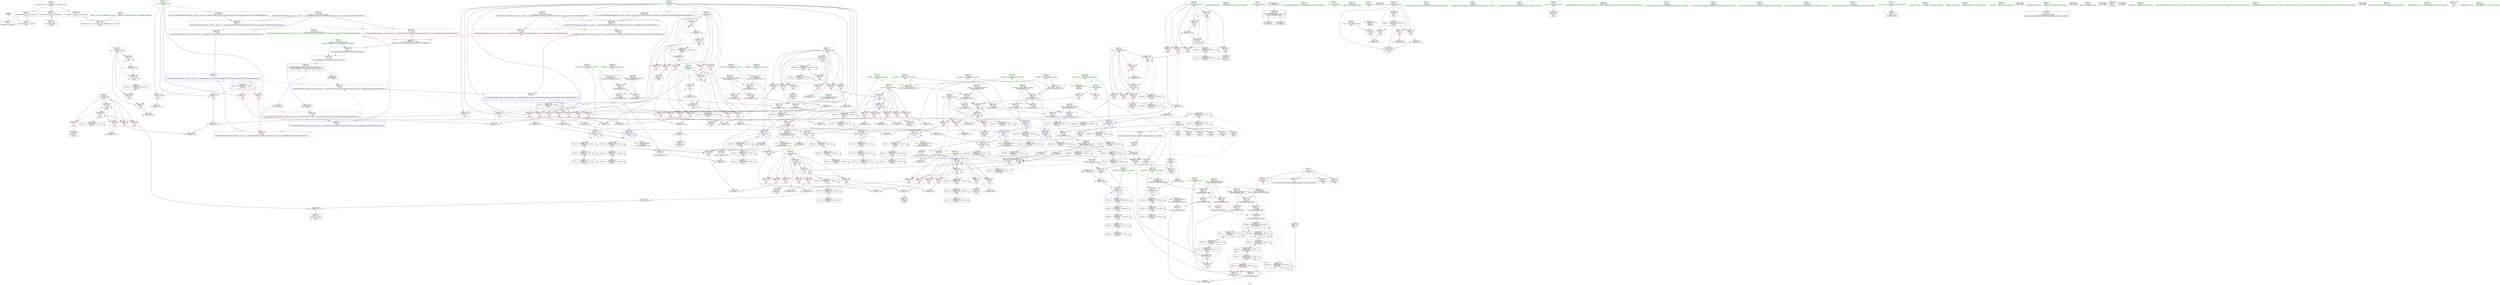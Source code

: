 digraph "SVFG" {
	label="SVFG";

	Node0x55b8eea06320 [shape=record,color=grey,label="{NodeID: 0\nNullPtr}"];
	Node0x55b8eea06320 -> Node0x55b8eea57020[style=solid];
	Node0x55b8eea06320 -> Node0x55b8eea5a060[style=solid];
	Node0x55b8eeae1180 [shape=record,color=black,label="{NodeID: 692\n245 = PHI(453, )\n}"];
	Node0x55b8eeae1180 -> Node0x55b8eea5e170[style=solid];
	Node0x55b8eea888f0 [shape=record,color=black,label="{NodeID: 443\nMR_84V_3 = PHI(MR_84V_4, MR_84V_2, )\npts\{457 \}\n}"];
	Node0x55b8eea888f0 -> Node0x55b8eea59160[style=dashed];
	Node0x55b8eea64800 [shape=record,color=blue,label="{NodeID: 277\n458\<--454\n__a.addr\<--__a\n_ZSt3minIiERKT_S2_S2_\n}"];
	Node0x55b8eea64800 -> Node0x55b8eea59230[style=dashed];
	Node0x55b8eea64800 -> Node0x55b8eea59300[style=dashed];
	Node0x55b8eea58530 [shape=record,color=red,label="{NodeID: 194\n356\<--355\n\<--call119\nmain\n}"];
	Node0x55b8eea58530 -> Node0x55b8eea5e480[style=solid];
	Node0x55b8eea55600 [shape=record,color=purple,label="{NodeID: 111\n521\<--17\nllvm.global_ctors_0\<--llvm.global_ctors\nGlob }"];
	Node0x55b8eea55600 -> Node0x55b8eea59e60[style=solid];
	Node0x55b8eea53990 [shape=record,color=green,label="{NodeID: 28\n61\<--62\nx\<--x_field_insensitive\nmain\n}"];
	Node0x55b8eea53990 -> Node0x55b8eea5b4c0[style=solid];
	Node0x55b8eea53990 -> Node0x55b8eea5b590[style=solid];
	Node0x55b8eea53990 -> Node0x55b8eea5b660[style=solid];
	Node0x55b8eea53990 -> Node0x55b8eea5b730[style=solid];
	Node0x55b8eea53990 -> Node0x55b8eea5b800[style=solid];
	Node0x55b8eea53990 -> Node0x55b8eea5b8d0[style=solid];
	Node0x55b8eea53990 -> Node0x55b8eea622a0[style=solid];
	Node0x55b8eea53990 -> Node0x55b8eea625e0[style=solid];
	Node0x55b8eea91d00 [shape=record,color=black,label="{NodeID: 471\nMR_28V_2 = PHI(MR_28V_3, MR_28V_1, )\npts\{74 \}\n}"];
	Node0x55b8eea91d00 -> Node0x55b8eeaa2b00[style=dashed];
	Node0x55b8eea5e900 [shape=record,color=grey,label="{NodeID: 388\n372 = Binary(371, 154, )\n}"];
	Node0x55b8eea5e900 -> Node0x55b8eea63e40[style=solid];
	Node0x55b8eea59bf0 [shape=record,color=red,label="{NodeID: 222\n494\<--493\n\<--\n_Z8checkMinIiEbRT_RKS0_\n}"];
	Node0x55b8eea59bf0 -> Node0x55b8eea64ce0[style=solid];
	Node0x55b8eea5b730 [shape=record,color=red,label="{NodeID: 139\n156\<--61\n\<--x\nmain\n}"];
	Node0x55b8eea5b730 -> Node0x55b8eea6b4b0[style=solid];
	Node0x55b8eea56160 [shape=record,color=green,label="{NodeID: 56\n286\<--287\n_Z8checkMinIiEbRT_RKS0_\<--_Z8checkMinIiEbRT_RKS0__field_insensitive\n}"];
	Node0x55b8eea63210 [shape=record,color=blue,label="{NodeID: 250\n93\<--283\nref.tmp69\<--add77\nmain\n|{|<s1>14}}"];
	Node0x55b8eea63210 -> Node0x55b8eea9e500[style=dashed];
	Node0x55b8eea63210:s1 -> Node0x55b8eeaae6d0[style=dashed,color=red];
	Node0x55b8eea5cdf0 [shape=record,color=red,label="{NodeID: 167\n261\<--73\n\<--xx\nmain\n}"];
	Node0x55b8eea5cdf0 -> Node0x55b8eea57830[style=solid];
	Node0x55b8eea579d0 [shape=record,color=black,label="{NodeID: 84\n268\<--267\nidxprom70\<--\nmain\n}"];
	Node0x55b8eea46720 [shape=record,color=green,label="{NodeID: 1\n7\<--1\n__dso_handle\<--dummyObj\nGlob }"];
	Node0x55b8eeae12c0 [shape=record,color=black,label="{NodeID: 693\n285 = PHI(478, )\n}"];
	Node0x55b8eea88df0 [shape=record,color=black,label="{NodeID: 444\nMR_74V_3 = PHI(MR_74V_4, MR_74V_2, )\npts\{432 \}\n}"];
	Node0x55b8eea88df0 -> Node0x55b8eea58bb0[style=dashed];
	Node0x55b8eea69170 [shape=record,color=black,label="{NodeID: 361\n281 = PHI(154, 282, )\n}"];
	Node0x55b8eea69170 -> Node0x55b8eea6aa30[style=solid];
	Node0x55b8eea648d0 [shape=record,color=blue,label="{NodeID: 278\n460\<--455\n__b.addr\<--__b\n_ZSt3minIiERKT_S2_S2_\n}"];
	Node0x55b8eea648d0 -> Node0x55b8eea593d0[style=dashed];
	Node0x55b8eea648d0 -> Node0x55b8eea594a0[style=dashed];
	Node0x55b8eea58600 [shape=record,color=red,label="{NodeID: 195\n407\<--399\n\<--__a.addr\n_ZSt4swapIiENSt9enable_ifIXsr6__and_ISt6__not_ISt15__is_tuple_likeIT_EESt21is_move_constructibleIS3_ESt18is_move_assignableIS3_EEE5valueEvE4typeERS3_SC_\n|{<s0>19}}"];
	Node0x55b8eea58600:s0 -> Node0x55b8eeae2690[style=solid,color=red];
	Node0x55b8eea55700 [shape=record,color=purple,label="{NodeID: 112\n522\<--17\nllvm.global_ctors_1\<--llvm.global_ctors\nGlob }"];
	Node0x55b8eea55700 -> Node0x55b8eea59f60[style=solid];
	Node0x55b8eea53a60 [shape=record,color=green,label="{NodeID: 29\n63\<--64\ny\<--y_field_insensitive\nmain\n}"];
	Node0x55b8eea53a60 -> Node0x55b8eea5b9a0[style=solid];
	Node0x55b8eea53a60 -> Node0x55b8eea5ba70[style=solid];
	Node0x55b8eea53a60 -> Node0x55b8eea5bb40[style=solid];
	Node0x55b8eea53a60 -> Node0x55b8eea5bc10[style=solid];
	Node0x55b8eea53a60 -> Node0x55b8eea5bce0[style=solid];
	Node0x55b8eea53a60 -> Node0x55b8eea62370[style=solid];
	Node0x55b8eea53a60 -> Node0x55b8eea62510[style=solid];
	Node0x55b8eea92200 [shape=record,color=black,label="{NodeID: 472\nMR_30V_2 = PHI(MR_30V_3, MR_30V_1, )\npts\{76 \}\n}"];
	Node0x55b8eea92200 -> Node0x55b8eea92200[style=dashed];
	Node0x55b8eea92200 -> Node0x55b8eea9ae00[style=dashed];
	Node0x55b8eea5ea80 [shape=record,color=grey,label="{NodeID: 389\n222 = Binary(221, 154, )\n}"];
	Node0x55b8eea5ea80 -> Node0x55b8eea62d30[style=solid];
	Node0x55b8eea59cc0 [shape=record,color=red,label="{NodeID: 223\n515\<--512\n\<--__t.addr\n_ZSt4moveIRiEONSt16remove_referenceIT_E4typeEOS2_\n}"];
	Node0x55b8eea59cc0 -> Node0x55b8eea581f0[style=solid];
	Node0x55b8eea5b800 [shape=record,color=red,label="{NodeID: 140\n161\<--61\n\<--x\nmain\n}"];
	Node0x55b8eea5b800 -> Node0x55b8eea575c0[style=solid];
	Node0x55b8eea56260 [shape=record,color=green,label="{NodeID: 57\n315\<--316\nllvm.memcpy.p0i8.p0i8.i64\<--llvm.memcpy.p0i8.p0i8.i64_field_insensitive\n}"];
	Node0x55b8eea9ae00 [shape=record,color=black,label="{NodeID: 500\nMR_30V_4 = PHI(MR_30V_5, MR_30V_3, )\npts\{76 \}\n}"];
	Node0x55b8eea9ae00 -> Node0x55b8eea58530[style=dashed];
	Node0x55b8eea9ae00 -> Node0x55b8eea838f0[style=dashed];
	Node0x55b8eea9ae00 -> Node0x55b8eea92200[style=dashed];
	Node0x55b8eea9ae00 -> Node0x55b8eea9ae00[style=dashed];
	Node0x55b8eea632e0 [shape=record,color=blue,label="{NodeID: 251\n83\<--291\nyy\<--inc81\nmain\n}"];
	Node0x55b8eea632e0 -> Node0x55b8eea5d060[style=dashed];
	Node0x55b8eea632e0 -> Node0x55b8eea5d130[style=dashed];
	Node0x55b8eea632e0 -> Node0x55b8eea5d200[style=dashed];
	Node0x55b8eea632e0 -> Node0x55b8eea5d2d0[style=dashed];
	Node0x55b8eea632e0 -> Node0x55b8eea5d3a0[style=dashed];
	Node0x55b8eea632e0 -> Node0x55b8eea5d470[style=dashed];
	Node0x55b8eea632e0 -> Node0x55b8eea62fa0[style=dashed];
	Node0x55b8eea632e0 -> Node0x55b8eea632e0[style=dashed];
	Node0x55b8eea632e0 -> Node0x55b8eea84cf0[style=dashed];
	Node0x55b8eea5cec0 [shape=record,color=red,label="{NodeID: 168\n277\<--73\n\<--xx\nmain\n}"];
	Node0x55b8eea5cec0 -> Node0x55b8eea60100[style=solid];
	Node0x55b8eea57aa0 [shape=record,color=black,label="{NodeID: 85\n271\<--270\nidxprom72\<--\nmain\n}"];
	Node0x55b8eea17870 [shape=record,color=green,label="{NodeID: 2\n14\<--1\n_ZSt3cin\<--dummyObj\nGlob }"];
	Node0x55b8eeae13d0 [shape=record,color=black,label="{NodeID: 694\n355 = PHI(428, )\n}"];
	Node0x55b8eeae13d0 -> Node0x55b8eea58530[style=solid];
	Node0x55b8eea69710 [shape=record,color=black,label="{NodeID: 362\n499 = PHI(500, 134, )\n}"];
	Node0x55b8eea69710 -> Node0x55b8eea58120[style=solid];
	Node0x55b8eea649a0 [shape=record,color=blue,label="{NodeID: 279\n456\<--470\nretval\<--\n_ZSt3minIiERKT_S2_S2_\n}"];
	Node0x55b8eea649a0 -> Node0x55b8eea888f0[style=dashed];
	Node0x55b8eea586d0 [shape=record,color=red,label="{NodeID: 196\n416\<--399\n\<--__a.addr\n_ZSt4swapIiENSt9enable_ifIXsr6__and_ISt6__not_ISt15__is_tuple_likeIT_EESt21is_move_constructibleIS3_ESt18is_move_assignableIS3_EEE5valueEvE4typeERS3_SC_\n}"];
	Node0x55b8eea586d0 -> Node0x55b8eea64320[style=solid];
	Node0x55b8eea55800 [shape=record,color=purple,label="{NodeID: 113\n523\<--17\nllvm.global_ctors_2\<--llvm.global_ctors\nGlob }"];
	Node0x55b8eea55800 -> Node0x55b8eea5a060[style=solid];
	Node0x55b8eea53b30 [shape=record,color=green,label="{NodeID: 30\n65\<--66\nrow\<--row_field_insensitive\nmain\n}"];
	Node0x55b8eea53b30 -> Node0x55b8eea5bdb0[style=solid];
	Node0x55b8eea53b30 -> Node0x55b8eea5be80[style=solid];
	Node0x55b8eea53b30 -> Node0x55b8eea626b0[style=solid];
	Node0x55b8eea53b30 -> Node0x55b8eea63f10[style=solid];
	Node0x55b8eeaad620 [shape=record,color=black,label="{NodeID: 556\nMR_64V_8 = PHI(MR_64V_10, MR_64V_7, )\npts\{130000 \}\n|{|<s2>14|<s3>14|<s4>14}}"];
	Node0x55b8eeaad620 -> Node0x55b8eea86af0[style=dashed];
	Node0x55b8eeaad620 -> Node0x55b8eeaad620[style=dashed];
	Node0x55b8eeaad620:s2 -> Node0x55b8eea59b20[style=dashed,color=red];
	Node0x55b8eeaad620:s3 -> Node0x55b8eea64ce0[style=dashed,color=red];
	Node0x55b8eeaad620:s4 -> Node0x55b8eea829c0[style=dashed,color=red];
	Node0x55b8eea92700 [shape=record,color=black,label="{NodeID: 473\nMR_32V_2 = PHI(MR_32V_3, MR_32V_1, )\npts\{78 \}\n}"];
	Node0x55b8eea92700 -> Node0x55b8eea92700[style=dashed];
	Node0x55b8eea92700 -> Node0x55b8eea9b300[style=dashed];
	Node0x55b8eea5ec00 [shape=record,color=grey,label="{NodeID: 390\n311 = Binary(310, 154, )\n}"];
	Node0x55b8eea5ec00 -> Node0x55b8eea63620[style=solid];
	Node0x55b8eea59d90 [shape=record,color=red,label="{NodeID: 224\n526\<--525\ndummyVal\<--offset_0\nmain\n}"];
	Node0x55b8eea59d90 -> Node0x55b8eea636f0[style=solid];
	Node0x55b8eea5b8d0 [shape=record,color=red,label="{NodeID: 141\n174\<--61\n\<--x\nmain\n}"];
	Node0x55b8eea5b8d0 -> Node0x55b8eea6aeb0[style=solid];
	Node0x55b8eea56360 [shape=record,color=green,label="{NodeID: 58\n385\<--386\nprintf\<--printf_field_insensitive\n}"];
	Node0x55b8eea9b300 [shape=record,color=black,label="{NodeID: 501\nMR_32V_4 = PHI(MR_32V_5, MR_32V_3, )\npts\{78 \}\n}"];
	Node0x55b8eea9b300 -> Node0x55b8eea58530[style=dashed];
	Node0x55b8eea9b300 -> Node0x55b8eea83df0[style=dashed];
	Node0x55b8eea9b300 -> Node0x55b8eea92700[style=dashed];
	Node0x55b8eea9b300 -> Node0x55b8eea9b300[style=dashed];
	Node0x55b8eea633b0 [shape=record,color=blue,label="{NodeID: 252\n73\<--296\nxx\<--inc84\nmain\n}"];
	Node0x55b8eea633b0 -> Node0x55b8eea5cb80[style=dashed];
	Node0x55b8eea633b0 -> Node0x55b8eea5cc50[style=dashed];
	Node0x55b8eea633b0 -> Node0x55b8eea5cd20[style=dashed];
	Node0x55b8eea633b0 -> Node0x55b8eea5cdf0[style=dashed];
	Node0x55b8eea633b0 -> Node0x55b8eea5cec0[style=dashed];
	Node0x55b8eea633b0 -> Node0x55b8eea5cf90[style=dashed];
	Node0x55b8eea633b0 -> Node0x55b8eea62b90[style=dashed];
	Node0x55b8eea633b0 -> Node0x55b8eea633b0[style=dashed];
	Node0x55b8eea633b0 -> Node0x55b8eea89cf0[style=dashed];
	Node0x55b8eea5cf90 [shape=record,color=red,label="{NodeID: 169\n295\<--73\n\<--xx\nmain\n}"];
	Node0x55b8eea5cf90 -> Node0x55b8eea5f380[style=solid];
	Node0x55b8eea57b70 [shape=record,color=black,label="{NodeID: 86\n274\<--273\nidxprom74\<--\nmain\n}"];
	Node0x55b8eea17530 [shape=record,color=green,label="{NodeID: 3\n15\<--1\n.str\<--dummyObj\nGlob }"];
	Node0x55b8eeae1540 [shape=record,color=black,label="{NodeID: 695\n384 = PHI()\n}"];
	Node0x55b8eea69cb0 [shape=record,color=grey,label="{NodeID: 363\n258 = Binary(253, 257, )\n}"];
	Node0x55b8eea69cb0 -> Node0x55b8eea57760[style=solid];
	Node0x55b8eea64a70 [shape=record,color=blue,label="{NodeID: 280\n456\<--473\nretval\<--\n_ZSt3minIiERKT_S2_S2_\n}"];
	Node0x55b8eea64a70 -> Node0x55b8eea888f0[style=dashed];
	Node0x55b8eea587a0 [shape=record,color=red,label="{NodeID: 197\n413\<--401\n\<--__b.addr\n_ZSt4swapIiENSt9enable_ifIXsr6__and_ISt6__not_ISt15__is_tuple_likeIT_EESt21is_move_constructibleIS3_ESt18is_move_assignableIS3_EEE5valueEvE4typeERS3_SC_\n|{<s0>20}}"];
	Node0x55b8eea587a0:s0 -> Node0x55b8eeae2690[style=solid,color=red];
	Node0x55b8eea55900 [shape=record,color=red,label="{NodeID: 114\n115\<--49\n\<--nTest\nmain\n}"];
	Node0x55b8eea55900 -> Node0x55b8eea5f980[style=solid];
	Node0x55b8eea53c00 [shape=record,color=green,label="{NodeID: 31\n67\<--68\nc\<--c_field_insensitive\nmain\n}"];
	Node0x55b8eea53c00 -> Node0x55b8eea5bf50[style=solid];
	Node0x55b8eea53c00 -> Node0x55b8eea5c020[style=solid];
	Node0x55b8eea53c00 -> Node0x55b8eea5c0f0[style=solid];
	Node0x55b8eea53c00 -> Node0x55b8eea5c1c0[style=solid];
	Node0x55b8eea53c00 -> Node0x55b8eea62780[style=solid];
	Node0x55b8eea53c00 -> Node0x55b8eea63620[style=solid];
	Node0x55b8eea92c00 [shape=record,color=black,label="{NodeID: 474\nMR_34V_2 = PHI(MR_34V_3, MR_34V_1, )\npts\{80 \}\n}"];
	Node0x55b8eea92c00 -> Node0x55b8eea92c00[style=dashed];
	Node0x55b8eea92c00 -> Node0x55b8eea9b800[style=dashed];
	Node0x55b8eea5ed80 [shape=record,color=grey,label="{NodeID: 391\n306 = Binary(305, 154, )\n}"];
	Node0x55b8eea5ed80 -> Node0x55b8eea63550[style=solid];
	Node0x55b8eea59e60 [shape=record,color=blue,label="{NodeID: 225\n521\<--18\nllvm.global_ctors_0\<--\nGlob }"];
	Node0x55b8eea5b9a0 [shape=record,color=red,label="{NodeID: 142\n146\<--63\n\<--y\nmain\n}"];
	Node0x55b8eea5b9a0 -> Node0x55b8eea5f800[style=solid];
	Node0x55b8eea56460 [shape=record,color=green,label="{NodeID: 59\n399\<--400\n__a.addr\<--__a.addr_field_insensitive\n_ZSt4swapIiENSt9enable_ifIXsr6__and_ISt6__not_ISt15__is_tuple_likeIT_EESt21is_move_constructibleIS3_ESt18is_move_assignableIS3_EEE5valueEvE4typeERS3_SC_\n}"];
	Node0x55b8eea56460 -> Node0x55b8eea58600[style=solid];
	Node0x55b8eea56460 -> Node0x55b8eea586d0[style=solid];
	Node0x55b8eea56460 -> Node0x55b8eea640b0[style=solid];
	Node0x55b8eea9b800 [shape=record,color=black,label="{NodeID: 502\nMR_34V_4 = PHI(MR_34V_5, MR_34V_3, )\npts\{80 \}\n}"];
	Node0x55b8eea9b800 -> Node0x55b8eea842f0[style=dashed];
	Node0x55b8eea9b800 -> Node0x55b8eea92c00[style=dashed];
	Node0x55b8eea9b800 -> Node0x55b8eea9b800[style=dashed];
	Node0x55b8eea63480 [shape=record,color=blue,label="{NodeID: 253\n71\<--301\ny31\<--inc87\nmain\n}"];
	Node0x55b8eea63480 -> Node0x55b8eea5c770[style=dashed];
	Node0x55b8eea63480 -> Node0x55b8eea5c840[style=dashed];
	Node0x55b8eea63480 -> Node0x55b8eea5c910[style=dashed];
	Node0x55b8eea63480 -> Node0x55b8eea5c9e0[style=dashed];
	Node0x55b8eea63480 -> Node0x55b8eea5cab0[style=dashed];
	Node0x55b8eea63480 -> Node0x55b8eea62920[style=dashed];
	Node0x55b8eea63480 -> Node0x55b8eea63480[style=dashed];
	Node0x55b8eea63480 -> Node0x55b8eea9a400[style=dashed];
	Node0x55b8eea5d060 [shape=record,color=red,label="{NodeID: 170\n238\<--83\n\<--yy\nmain\n}"];
	Node0x55b8eea5d060 -> Node0x55b8eea704c0[style=solid];
	Node0x55b8eea57c40 [shape=record,color=black,label="{NodeID: 87\n280\<--279\n\<--cmp76\nmain\n}"];
	Node0x55b8eea175c0 [shape=record,color=green,label="{NodeID: 4\n18\<--1\n\<--dummyObj\nCan only get source location for instruction, argument, global var or function.}"];
	Node0x55b8eeae1610 [shape=record,color=black,label="{NodeID: 696\n408 = PHI(510, )\n}"];
	Node0x55b8eeae1610 -> Node0x55b8eea58940[style=solid];
	Node0x55b8eea89cf0 [shape=record,color=black,label="{NodeID: 447\nMR_28V_5 = PHI(MR_28V_6, MR_28V_4, )\npts\{74 \}\n}"];
	Node0x55b8eea89cf0 -> Node0x55b8eea62b90[style=dashed];
	Node0x55b8eea89cf0 -> Node0x55b8eea89cf0[style=dashed];
	Node0x55b8eea89cf0 -> Node0x55b8eeaa2b00[style=dashed];
	Node0x55b8eea69e30 [shape=record,color=grey,label="{NodeID: 364\n257 = Binary(256, 154, )\n}"];
	Node0x55b8eea69e30 -> Node0x55b8eea69cb0[style=solid];
	Node0x55b8eea64b40 [shape=record,color=blue,label="{NodeID: 281\n481\<--479\na.addr\<--a\n_Z8checkMinIiEbRT_RKS0_\n}"];
	Node0x55b8eea64b40 -> Node0x55b8eea59710[style=dashed];
	Node0x55b8eea64b40 -> Node0x55b8eea597e0[style=dashed];
	Node0x55b8eea58870 [shape=record,color=red,label="{NodeID: 198\n420\<--401\n\<--__b.addr\n_ZSt4swapIiENSt9enable_ifIXsr6__and_ISt6__not_ISt15__is_tuple_likeIT_EESt21is_move_constructibleIS3_ESt18is_move_assignableIS3_EEE5valueEvE4typeERS3_SC_\n}"];
	Node0x55b8eea58870 -> Node0x55b8eea643f0[style=solid];
	Node0x55b8eea5a3b0 [shape=record,color=red,label="{NodeID: 115\n114\<--51\n\<--test\nmain\n}"];
	Node0x55b8eea5a3b0 -> Node0x55b8eea5f980[style=solid];
	Node0x55b8eea53cd0 [shape=record,color=green,label="{NodeID: 32\n69\<--70\nx27\<--x27_field_insensitive\nmain\n}"];
	Node0x55b8eea53cd0 -> Node0x55b8eea5c290[style=solid];
	Node0x55b8eea53cd0 -> Node0x55b8eea5c360[style=solid];
	Node0x55b8eea53cd0 -> Node0x55b8eea5c430[style=solid];
	Node0x55b8eea53cd0 -> Node0x55b8eea5c500[style=solid];
	Node0x55b8eea53cd0 -> Node0x55b8eea5c5d0[style=solid];
	Node0x55b8eea53cd0 -> Node0x55b8eea5c6a0[style=solid];
	Node0x55b8eea53cd0 -> Node0x55b8eea62850[style=solid];
	Node0x55b8eea53cd0 -> Node0x55b8eea63550[style=solid];
	Node0x55b8eea93100 [shape=record,color=black,label="{NodeID: 475\nMR_36V_2 = PHI(MR_36V_3, MR_36V_1, )\npts\{82 \}\n}"];
	Node0x55b8eea93100 -> Node0x55b8eea93100[style=dashed];
	Node0x55b8eea93100 -> Node0x55b8eea9bd00[style=dashed];
	Node0x55b8eea5ef00 [shape=record,color=grey,label="{NodeID: 392\n209 = Binary(208, 154, )\n}"];
	Node0x55b8eea5ef00 -> Node0x55b8eea62ac0[style=solid];
	Node0x55b8eea59f60 [shape=record,color=blue,label="{NodeID: 226\n522\<--19\nllvm.global_ctors_1\<--_GLOBAL__sub_I_dongockhanh1997_2_0.cpp\nGlob }"];
	Node0x55b8eea5ba70 [shape=record,color=red,label="{NodeID: 143\n150\<--63\n\<--y\nmain\n}"];
	Node0x55b8eea5ba70 -> Node0x55b8eea69fb0[style=solid];
	Node0x55b8eea56530 [shape=record,color=green,label="{NodeID: 60\n401\<--402\n__b.addr\<--__b.addr_field_insensitive\n_ZSt4swapIiENSt9enable_ifIXsr6__and_ISt6__not_ISt15__is_tuple_likeIT_EESt21is_move_constructibleIS3_ESt18is_move_assignableIS3_EEE5valueEvE4typeERS3_SC_\n}"];
	Node0x55b8eea56530 -> Node0x55b8eea587a0[style=solid];
	Node0x55b8eea56530 -> Node0x55b8eea58870[style=solid];
	Node0x55b8eea56530 -> Node0x55b8eea64180[style=solid];
	Node0x55b8eea9bd00 [shape=record,color=black,label="{NodeID: 503\nMR_36V_4 = PHI(MR_36V_5, MR_36V_3, )\npts\{82 \}\n}"];
	Node0x55b8eea9bd00 -> Node0x55b8eea847f0[style=dashed];
	Node0x55b8eea9bd00 -> Node0x55b8eea93100[style=dashed];
	Node0x55b8eea9bd00 -> Node0x55b8eea9bd00[style=dashed];
	Node0x55b8eea63550 [shape=record,color=blue,label="{NodeID: 254\n69\<--306\nx27\<--inc90\nmain\n}"];
	Node0x55b8eea63550 -> Node0x55b8eea5c290[style=dashed];
	Node0x55b8eea63550 -> Node0x55b8eea5c360[style=dashed];
	Node0x55b8eea63550 -> Node0x55b8eea5c430[style=dashed];
	Node0x55b8eea63550 -> Node0x55b8eea5c500[style=dashed];
	Node0x55b8eea63550 -> Node0x55b8eea5c5d0[style=dashed];
	Node0x55b8eea63550 -> Node0x55b8eea5c6a0[style=dashed];
	Node0x55b8eea63550 -> Node0x55b8eea63550[style=dashed];
	Node0x55b8eea63550 -> Node0x55b8eea99f00[style=dashed];
	Node0x55b8eea5d130 [shape=record,color=red,label="{NodeID: 171\n250\<--83\n\<--yy\nmain\n}"];
	Node0x55b8eea5d130 -> Node0x55b8eea6fec0[style=solid];
	Node0x55b8eea57d10 [shape=record,color=black,label="{NodeID: 88\n340\<--339\nidxprom109\<--\nmain\n}"];
	Node0x55b8eea1ed40 [shape=record,color=green,label="{NodeID: 5\n108\<--1\n\<--dummyObj\nCan only get source location for instruction, argument, global var or function.}"];
	Node0x55b8eeae1780 [shape=record,color=black,label="{NodeID: 697\n414 = PHI(510, )\n}"];
	Node0x55b8eeae1780 -> Node0x55b8eea58a10[style=solid];
	Node0x55b8eea69fb0 [shape=record,color=grey,label="{NodeID: 365\n152 = Binary(150, 151, )\n}"];
	Node0x55b8eea69fb0 -> Node0x55b8eea5f080[style=solid];
	Node0x55b8eea64c10 [shape=record,color=blue,label="{NodeID: 282\n483\<--480\nb.addr\<--b\n_Z8checkMinIiEbRT_RKS0_\n}"];
	Node0x55b8eea64c10 -> Node0x55b8eea598b0[style=dashed];
	Node0x55b8eea64c10 -> Node0x55b8eea59980[style=dashed];
	Node0x55b8eea58940 [shape=record,color=red,label="{NodeID: 199\n411\<--408\n\<--call\n_ZSt4swapIiENSt9enable_ifIXsr6__and_ISt6__not_ISt15__is_tuple_likeIT_EESt21is_move_constructibleIS3_ESt18is_move_assignableIS3_EEE5valueEvE4typeERS3_SC_\n}"];
	Node0x55b8eea58940 -> Node0x55b8eea64250[style=solid];
	Node0x55b8eea5a480 [shape=record,color=red,label="{NodeID: 116\n380\<--51\n\<--test\nmain\n}"];
	Node0x55b8eea5a480 -> Node0x55b8eea6a430[style=solid];
	Node0x55b8eea53da0 [shape=record,color=green,label="{NodeID: 33\n71\<--72\ny31\<--y31_field_insensitive\nmain\n}"];
	Node0x55b8eea53da0 -> Node0x55b8eea5c770[style=solid];
	Node0x55b8eea53da0 -> Node0x55b8eea5c840[style=solid];
	Node0x55b8eea53da0 -> Node0x55b8eea5c910[style=solid];
	Node0x55b8eea53da0 -> Node0x55b8eea5c9e0[style=solid];
	Node0x55b8eea53da0 -> Node0x55b8eea5cab0[style=solid];
	Node0x55b8eea53da0 -> Node0x55b8eea62920[style=solid];
	Node0x55b8eea53da0 -> Node0x55b8eea63480[style=solid];
	Node0x55b8eea93600 [shape=record,color=black,label="{NodeID: 476\nMR_38V_2 = PHI(MR_38V_3, MR_38V_1, )\npts\{84 \}\n}"];
	Node0x55b8eea93600 -> Node0x55b8eea93600[style=dashed];
	Node0x55b8eea93600 -> Node0x55b8eea9c200[style=dashed];
	Node0x55b8eea5f080 [shape=record,color=grey,label="{NodeID: 393\n153 = Binary(152, 154, )\n}"];
	Node0x55b8eea5f080 -> Node0x55b8eea62440[style=solid];
	Node0x55b8eea5a060 [shape=record,color=blue, style = dotted,label="{NodeID: 227\n523\<--3\nllvm.global_ctors_2\<--dummyVal\nGlob }"];
	Node0x55b8eea5bb40 [shape=record,color=red,label="{NodeID: 144\n155\<--63\n\<--y\nmain\n}"];
	Node0x55b8eea5bb40 -> Node0x55b8eea6b4b0[style=solid];
	Node0x55b8eea56600 [shape=record,color=green,label="{NodeID: 61\n403\<--404\n__tmp\<--__tmp_field_insensitive\n_ZSt4swapIiENSt9enable_ifIXsr6__and_ISt6__not_ISt15__is_tuple_likeIT_EESt21is_move_constructibleIS3_ESt18is_move_assignableIS3_EEE5valueEvE4typeERS3_SC_\n|{|<s1>21}}"];
	Node0x55b8eea56600 -> Node0x55b8eea64250[style=solid];
	Node0x55b8eea56600:s1 -> Node0x55b8eeae2690[style=solid,color=red];
	Node0x55b8eea9c200 [shape=record,color=black,label="{NodeID: 504\nMR_38V_4 = PHI(MR_38V_5, MR_38V_3, )\npts\{84 \}\n}"];
	Node0x55b8eea9c200 -> Node0x55b8eea84cf0[style=dashed];
	Node0x55b8eea9c200 -> Node0x55b8eea93600[style=dashed];
	Node0x55b8eea9c200 -> Node0x55b8eea9c200[style=dashed];
	Node0x55b8eea63620 [shape=record,color=blue,label="{NodeID: 255\n67\<--311\nc\<--inc93\nmain\n}"];
	Node0x55b8eea63620 -> Node0x55b8eea5bf50[style=dashed];
	Node0x55b8eea63620 -> Node0x55b8eea5c020[style=dashed];
	Node0x55b8eea63620 -> Node0x55b8eea5c0f0[style=dashed];
	Node0x55b8eea63620 -> Node0x55b8eea5c1c0[style=dashed];
	Node0x55b8eea63620 -> Node0x55b8eea62780[style=dashed];
	Node0x55b8eea63620 -> Node0x55b8eea63620[style=dashed];
	Node0x55b8eea63620 -> Node0x55b8eea90e00[style=dashed];
	Node0x55b8eea5d200 [shape=record,color=red,label="{NodeID: 172\n254\<--83\n\<--yy\nmain\n}"];
	Node0x55b8eea5d200 -> Node0x55b8eea6b330[style=solid];
	Node0x55b8eea57de0 [shape=record,color=black,label="{NodeID: 89\n343\<--342\nidxprom111\<--\nmain\n}"];
	Node0x55b8eea1f220 [shape=record,color=green,label="{NodeID: 6\n132\<--1\n\<--dummyObj\nCan only get source location for instruction, argument, global var or function.}"];
	Node0x55b8eeae18c0 [shape=record,color=black,label="{NodeID: 698\n418 = PHI(510, )\n}"];
	Node0x55b8eeae18c0 -> Node0x55b8eea58ae0[style=solid];
	Node0x55b8eea6a130 [shape=record,color=grey,label="{NodeID: 366\n182 = Binary(181, 154, )\n}"];
	Node0x55b8eea6a130 -> Node0x55b8eea6fbc0[style=solid];
	Node0x55b8eea64ce0 [shape=record,color=blue,label="{NodeID: 283\n495\<--494\n\<--\n_Z8checkMinIiEbRT_RKS0_\n}"];
	Node0x55b8eea64ce0 -> Node0x55b8eea829c0[style=dashed];
	Node0x55b8eea58a10 [shape=record,color=red,label="{NodeID: 200\n415\<--414\n\<--call1\n_ZSt4swapIiENSt9enable_ifIXsr6__and_ISt6__not_ISt15__is_tuple_likeIT_EESt21is_move_constructibleIS3_ESt18is_move_assignableIS3_EEE5valueEvE4typeERS3_SC_\n}"];
	Node0x55b8eea58a10 -> Node0x55b8eea64320[style=solid];
	Node0x55b8eea5a550 [shape=record,color=red,label="{NodeID: 117\n388\<--51\n\<--test\nmain\n}"];
	Node0x55b8eea5a550 -> Node0x55b8eea6a2b0[style=solid];
	Node0x55b8eea53e70 [shape=record,color=green,label="{NodeID: 34\n73\<--74\nxx\<--xx_field_insensitive\nmain\n}"];
	Node0x55b8eea53e70 -> Node0x55b8eea5cb80[style=solid];
	Node0x55b8eea53e70 -> Node0x55b8eea5cc50[style=solid];
	Node0x55b8eea53e70 -> Node0x55b8eea5cd20[style=solid];
	Node0x55b8eea53e70 -> Node0x55b8eea5cdf0[style=solid];
	Node0x55b8eea53e70 -> Node0x55b8eea5cec0[style=solid];
	Node0x55b8eea53e70 -> Node0x55b8eea5cf90[style=solid];
	Node0x55b8eea53e70 -> Node0x55b8eea62b90[style=solid];
	Node0x55b8eea53e70 -> Node0x55b8eea633b0[style=solid];
	Node0x55b8eeaae6d0 [shape=record,color=yellow,style=double,label="{NodeID: 560\n100V_1 = ENCHI(MR_100V_0)\npts\{94 102 \}\nFun[_Z8checkMinIiEbRT_RKS0_]}"];
	Node0x55b8eeaae6d0 -> Node0x55b8eea59a50[style=dashed];
	Node0x55b8eeaae6d0 -> Node0x55b8eea59bf0[style=dashed];
	Node0x55b8eea93b00 [shape=record,color=black,label="{NodeID: 477\nMR_40V_2 = PHI(MR_40V_3, MR_40V_1, )\npts\{86 \}\n}"];
	Node0x55b8eea93b00 -> Node0x55b8eea93b00[style=dashed];
	Node0x55b8eea93b00 -> Node0x55b8eea9c700[style=dashed];
	Node0x55b8eea5f200 [shape=record,color=grey,label="{NodeID: 394\n301 = Binary(300, 154, )\n}"];
	Node0x55b8eea5f200 -> Node0x55b8eea63480[style=solid];
	Node0x55b8eea5a160 [shape=record,color=blue,label="{NodeID: 228\n47\<--108\nretval\<--\nmain\n}"];
	Node0x55b8eea5bc10 [shape=record,color=red,label="{NodeID: 145\n164\<--63\n\<--y\nmain\n}"];
	Node0x55b8eea5bc10 -> Node0x55b8eea57690[style=solid];
	Node0x55b8eea566d0 [shape=record,color=green,label="{NodeID: 62\n409\<--410\n_ZSt4moveIRiEONSt16remove_referenceIT_E4typeEOS2_\<--_ZSt4moveIRiEONSt16remove_referenceIT_E4typeEOS2__field_insensitive\n}"];
	Node0x55b8eea9c700 [shape=record,color=black,label="{NodeID: 505\nMR_40V_4 = PHI(MR_40V_5, MR_40V_3, )\npts\{86 \}\n}"];
	Node0x55b8eea9c700 -> Node0x55b8eea58530[style=dashed];
	Node0x55b8eea9c700 -> Node0x55b8eea851f0[style=dashed];
	Node0x55b8eea9c700 -> Node0x55b8eea93b00[style=dashed];
	Node0x55b8eea9c700 -> Node0x55b8eea9c700[style=dashed];
	Node0x55b8eea81fc0 [shape=record,color=black,label="{NodeID: 422\nMR_48V_7 = PHI(MR_48V_8, MR_48V_6, )\npts\{94 \}\n}"];
	Node0x55b8eea81fc0 -> Node0x55b8eea63210[style=dashed];
	Node0x55b8eea81fc0 -> Node0x55b8eea81fc0[style=dashed];
	Node0x55b8eea81fc0 -> Node0x55b8eea865f0[style=dashed];
	Node0x55b8eea81fc0 -> Node0x55b8eea9e500[style=dashed];
	Node0x55b8eea636f0 [shape=record,color=blue, style = dotted,label="{NodeID: 256\n524\<--526\noffset_0\<--dummyVal\nmain\n}"];
	Node0x55b8eea636f0 -> Node0x55b8eea58390[style=dashed];
	Node0x55b8eea636f0 -> Node0x55b8eea58460[style=dashed];
	Node0x55b8eea636f0 -> Node0x55b8eea636f0[style=dashed];
	Node0x55b8eea636f0 -> Node0x55b8eea97200[style=dashed];
	Node0x55b8eea5d2d0 [shape=record,color=red,label="{NodeID: 173\n264\<--83\n\<--yy\nmain\n}"];
	Node0x55b8eea5d2d0 -> Node0x55b8eea57900[style=solid];
	Node0x55b8eea57eb0 [shape=record,color=black,label="{NodeID: 90\n346\<--345\nidxprom113\<--\nmain\n}"];
	Node0x55b8eea1f2e0 [shape=record,color=green,label="{NodeID: 7\n133\<--1\n\<--dummyObj\nCan only get source location for instruction, argument, global var or function.}"];
	Node0x55b8eeae1a00 [shape=record,color=black,label="{NodeID: 699\n479 = PHI(266, 59, )\n0th arg _Z8checkMinIiEbRT_RKS0_ }"];
	Node0x55b8eeae1a00 -> Node0x55b8eea64b40[style=solid];
	Node0x55b8eea6a2b0 [shape=record,color=grey,label="{NodeID: 367\n389 = Binary(388, 154, )\n}"];
	Node0x55b8eea6a2b0 -> Node0x55b8eea63fe0[style=solid];
	Node0x55b8eea64db0 [shape=record,color=blue,label="{NodeID: 284\n512\<--511\n__t.addr\<--__t\n_ZSt4moveIRiEONSt16remove_referenceIT_E4typeEOS2_\n}"];
	Node0x55b8eea64db0 -> Node0x55b8eea59cc0[style=dashed];
	Node0x55b8eea58ae0 [shape=record,color=red,label="{NodeID: 201\n419\<--418\n\<--call2\n_ZSt4swapIiENSt9enable_ifIXsr6__and_ISt6__not_ISt15__is_tuple_likeIT_EESt21is_move_constructibleIS3_ESt18is_move_assignableIS3_EEE5valueEvE4typeERS3_SC_\n}"];
	Node0x55b8eea58ae0 -> Node0x55b8eea643f0[style=solid];
	Node0x55b8eea5a620 [shape=record,color=red,label="{NodeID: 118\n121\<--53\n\<--m\nmain\n}"];
	Node0x55b8eea5a620 -> Node0x55b8eea5fb00[style=solid];
	Node0x55b8eea53f40 [shape=record,color=green,label="{NodeID: 35\n75\<--76\nref.tmp\<--ref.tmp_field_insensitive\nmain\n|{|<s1>10}}"];
	Node0x55b8eea53f40 -> Node0x55b8eea629f0[style=solid];
	Node0x55b8eea53f40:s1 -> Node0x55b8eeae1d90[style=solid,color=red];
	Node0x55b8eea94000 [shape=record,color=black,label="{NodeID: 478\nMR_42V_2 = PHI(MR_42V_3, MR_42V_1, )\npts\{88 \}\n}"];
	Node0x55b8eea94000 -> Node0x55b8eea94000[style=dashed];
	Node0x55b8eea94000 -> Node0x55b8eea9cc00[style=dashed];
	Node0x55b8eea5f380 [shape=record,color=grey,label="{NodeID: 395\n296 = Binary(295, 154, )\n}"];
	Node0x55b8eea5f380 -> Node0x55b8eea633b0[style=solid];
	Node0x55b8eea5a230 [shape=record,color=blue,label="{NodeID: 229\n51\<--108\ntest\<--\nmain\n}"];
	Node0x55b8eea5a230 -> Node0x55b8eea8eb00[style=dashed];
	Node0x55b8eea5bce0 [shape=record,color=red,label="{NodeID: 146\n169\<--63\n\<--y\nmain\n}"];
	Node0x55b8eea5bce0 -> Node0x55b8eea6b030[style=solid];
	Node0x55b8eea567d0 [shape=record,color=green,label="{NodeID: 63\n431\<--432\nretval\<--retval_field_insensitive\n_ZSt3maxIiERKT_S2_S2_\n}"];
	Node0x55b8eea567d0 -> Node0x55b8eea58bb0[style=solid];
	Node0x55b8eea567d0 -> Node0x55b8eea64660[style=solid];
	Node0x55b8eea567d0 -> Node0x55b8eea64730[style=solid];
	Node0x55b8eea9cc00 [shape=record,color=black,label="{NodeID: 506\nMR_42V_4 = PHI(MR_42V_5, MR_42V_3, )\npts\{88 \}\n}"];
	Node0x55b8eea9cc00 -> Node0x55b8eea58530[style=dashed];
	Node0x55b8eea9cc00 -> Node0x55b8eea856f0[style=dashed];
	Node0x55b8eea9cc00 -> Node0x55b8eea94000[style=dashed];
	Node0x55b8eea9cc00 -> Node0x55b8eea9cc00[style=dashed];
	Node0x55b8eea637c0 [shape=record,color=blue,label="{NodeID: 257\n95\<--317\nc95\<--\nmain\n}"];
	Node0x55b8eea637c0 -> Node0x55b8eea5d540[style=dashed];
	Node0x55b8eea637c0 -> Node0x55b8eea5d610[style=dashed];
	Node0x55b8eea637c0 -> Node0x55b8eea5d6e0[style=dashed];
	Node0x55b8eea637c0 -> Node0x55b8eea637c0[style=dashed];
	Node0x55b8eea637c0 -> Node0x55b8eea63e40[style=dashed];
	Node0x55b8eea637c0 -> Node0x55b8eea95400[style=dashed];
	Node0x55b8eea5d3a0 [shape=record,color=red,label="{NodeID: 174\n278\<--83\n\<--yy\nmain\n}"];
	Node0x55b8eea5d3a0 -> Node0x55b8eea60100[style=solid];
	Node0x55b8eea57f80 [shape=record,color=black,label="{NodeID: 91\n428\<--451\n_ZSt3maxIiERKT_S2_S2__ret\<--\n_ZSt3maxIiERKT_S2_S2_\n|{<s0>10|<s1>12|<s2>16}}"];
	Node0x55b8eea57f80:s0 -> Node0x55b8eeae0ed0[style=solid,color=blue];
	Node0x55b8eea57f80:s1 -> Node0x55b8eeae1040[style=solid,color=blue];
	Node0x55b8eea57f80:s2 -> Node0x55b8eeae13d0[style=solid,color=blue];
	Node0x55b8eea1f3a0 [shape=record,color=green,label="{NodeID: 8\n134\<--1\n\<--dummyObj\nCan only get source location for instruction, argument, global var or function.}"];
	Node0x55b8eeae1c10 [shape=record,color=black,label="{NodeID: 700\n480 = PHI(93, 101, )\n1st arg _Z8checkMinIiEbRT_RKS0_ }"];
	Node0x55b8eeae1c10 -> Node0x55b8eea64c10[style=solid];
	Node0x55b8eea6a430 [shape=record,color=grey,label="{NodeID: 368\n381 = Binary(380, 154, )\n}"];
	Node0x55b8eea58bb0 [shape=record,color=red,label="{NodeID: 202\n451\<--431\n\<--retval\n_ZSt3maxIiERKT_S2_S2_\n}"];
	Node0x55b8eea58bb0 -> Node0x55b8eea57f80[style=solid];
	Node0x55b8eea5a6f0 [shape=record,color=red,label="{NodeID: 119\n181\<--53\n\<--m\nmain\n}"];
	Node0x55b8eea5a6f0 -> Node0x55b8eea6a130[style=solid];
	Node0x55b8eea54010 [shape=record,color=green,label="{NodeID: 36\n77\<--78\nref.tmp35\<--ref.tmp35_field_insensitive\nmain\n|{|<s1>10}}"];
	Node0x55b8eea54010 -> Node0x55b8eea62ac0[style=solid];
	Node0x55b8eea54010:s1 -> Node0x55b8eeae1fe0[style=solid,color=red];
	Node0x55b8eea94500 [shape=record,color=black,label="{NodeID: 479\nMR_44V_2 = PHI(MR_44V_3, MR_44V_1, )\npts\{90 \}\n}"];
	Node0x55b8eea94500 -> Node0x55b8eea94500[style=dashed];
	Node0x55b8eea94500 -> Node0x55b8eea9d100[style=dashed];
	Node0x55b8eea5f500 [shape=record,color=grey,label="{NodeID: 396\n141 = cmp(139, 140, )\n}"];
	Node0x55b8eea5a300 [shape=record,color=blue,label="{NodeID: 230\n59\<--129\nres\<--\nmain\n}"];
	Node0x55b8eea5a300 -> Node0x55b8eea5b3f0[style=dashed];
	Node0x55b8eea5a300 -> Node0x55b8eea8fa00[style=dashed];
	Node0x55b8eea5a300 -> Node0x55b8eeaa8a00[style=dashed];
	Node0x55b8eea5bdb0 [shape=record,color=red,label="{NodeID: 147\n180\<--65\n\<--row\nmain\n}"];
	Node0x55b8eea5bdb0 -> Node0x55b8eea6fbc0[style=solid];
	Node0x55b8eea568a0 [shape=record,color=green,label="{NodeID: 64\n433\<--434\n__a.addr\<--__a.addr_field_insensitive\n_ZSt3maxIiERKT_S2_S2_\n}"];
	Node0x55b8eea568a0 -> Node0x55b8eea58c80[style=solid];
	Node0x55b8eea568a0 -> Node0x55b8eea58d50[style=solid];
	Node0x55b8eea568a0 -> Node0x55b8eea644c0[style=solid];
	Node0x55b8eea9d100 [shape=record,color=black,label="{NodeID: 507\nMR_44V_4 = PHI(MR_44V_5, MR_44V_3, )\npts\{90 \}\n}"];
	Node0x55b8eea9d100 -> Node0x55b8eea85bf0[style=dashed];
	Node0x55b8eea9d100 -> Node0x55b8eea94500[style=dashed];
	Node0x55b8eea9d100 -> Node0x55b8eea9d100[style=dashed];
	Node0x55b8eea829c0 [shape=record,color=black,label="{NodeID: 424\nMR_98V_3 = PHI(MR_98V_1, MR_98V_2, )\npts\{60 130000 \}\n|{<s0>14|<s1>17|<s2>17}}"];
	Node0x55b8eea829c0:s0 -> Node0x55b8eeaad620[style=dashed,color=blue];
	Node0x55b8eea829c0:s1 -> Node0x55b8eea97c00[style=dashed,color=blue];
	Node0x55b8eea829c0:s2 -> Node0x55b8eea99500[style=dashed,color=blue];
	Node0x55b8eea63890 [shape=record,color=blue,label="{NodeID: 258\n97\<--108\nx100\<--\nmain\n}"];
	Node0x55b8eea63890 -> Node0x55b8eea5d7b0[style=dashed];
	Node0x55b8eea63890 -> Node0x55b8eea5d880[style=dashed];
	Node0x55b8eea63890 -> Node0x55b8eea5d950[style=dashed];
	Node0x55b8eea63890 -> Node0x55b8eea5da20[style=dashed];
	Node0x55b8eea63890 -> Node0x55b8eea5daf0[style=dashed];
	Node0x55b8eea63890 -> Node0x55b8eea63d70[style=dashed];
	Node0x55b8eea63890 -> Node0x55b8eeaa9400[style=dashed];
	Node0x55b8eea5d470 [shape=record,color=red,label="{NodeID: 175\n290\<--83\n\<--yy\nmain\n}"];
	Node0x55b8eea5d470 -> Node0x55b8eea6a5b0[style=solid];
	Node0x55b8eea58050 [shape=record,color=black,label="{NodeID: 92\n453\<--476\n_ZSt3minIiERKT_S2_S2__ret\<--\n_ZSt3minIiERKT_S2_S2_\n|{<s0>11|<s1>13}}"];
	Node0x55b8eea58050:s0 -> Node0x55b8eeae0c70[style=solid,color=blue];
	Node0x55b8eea58050:s1 -> Node0x55b8eeae1180[style=solid,color=blue];
	Node0x55b8eea1f460 [shape=record,color=green,label="{NodeID: 9\n154\<--1\n\<--dummyObj\nCan only get source location for instruction, argument, global var or function.}"];
	Node0x55b8eeae1d90 [shape=record,color=black,label="{NodeID: 701\n429 = PHI(75, 85, 103, )\n0th arg _ZSt3maxIiERKT_S2_S2_ }"];
	Node0x55b8eeae1d90 -> Node0x55b8eea644c0[style=solid];
	Node0x55b8eea6a5b0 [shape=record,color=grey,label="{NodeID: 369\n291 = Binary(290, 154, )\n}"];
	Node0x55b8eea6a5b0 -> Node0x55b8eea632e0[style=solid];
	Node0x55b8eea58c80 [shape=record,color=red,label="{NodeID: 203\n439\<--433\n\<--__a.addr\n_ZSt3maxIiERKT_S2_S2_\n}"];
	Node0x55b8eea58c80 -> Node0x55b8eea58fc0[style=solid];
	Node0x55b8eea5a7c0 [shape=record,color=red,label="{NodeID: 120\n189\<--53\n\<--m\nmain\n}"];
	Node0x55b8eea5a7c0 -> Node0x55b8eea6a730[style=solid];
	Node0x55b8eea540e0 [shape=record,color=green,label="{NodeID: 37\n79\<--80\nref.tmp39\<--ref.tmp39_field_insensitive\nmain\n|{|<s1>11}}"];
	Node0x55b8eea540e0 -> Node0x55b8eea62c60[style=solid];
	Node0x55b8eea540e0:s1 -> Node0x55b8eeae23c0[style=solid,color=red];
	Node0x55b8eea94a00 [shape=record,color=black,label="{NodeID: 480\nMR_46V_2 = PHI(MR_46V_3, MR_46V_1, )\npts\{92 \}\n}"];
	Node0x55b8eea94a00 -> Node0x55b8eea94a00[style=dashed];
	Node0x55b8eea94a00 -> Node0x55b8eea9d600[style=dashed];
	Node0x55b8eea5f680 [shape=record,color=grey,label="{NodeID: 397\n337 = cmp(335, 336, )\n}"];
	Node0x55b8eea622a0 [shape=record,color=blue,label="{NodeID: 231\n61\<--108\nx\<--\nmain\n}"];
	Node0x55b8eea622a0 -> Node0x55b8eea5b4c0[style=dashed];
	Node0x55b8eea622a0 -> Node0x55b8eea5b590[style=dashed];
	Node0x55b8eea622a0 -> Node0x55b8eea5b660[style=dashed];
	Node0x55b8eea622a0 -> Node0x55b8eea5b730[style=dashed];
	Node0x55b8eea622a0 -> Node0x55b8eea5b800[style=dashed];
	Node0x55b8eea622a0 -> Node0x55b8eea5b8d0[style=dashed];
	Node0x55b8eea622a0 -> Node0x55b8eea625e0[style=dashed];
	Node0x55b8eea622a0 -> Node0x55b8eea8ff00[style=dashed];
	Node0x55b8eea5be80 [shape=record,color=red,label="{NodeID: 148\n376\<--65\n\<--row\nmain\n}"];
	Node0x55b8eea5be80 -> Node0x55b8eea6a8b0[style=solid];
	Node0x55b8eea56970 [shape=record,color=green,label="{NodeID: 65\n435\<--436\n__b.addr\<--__b.addr_field_insensitive\n_ZSt3maxIiERKT_S2_S2_\n}"];
	Node0x55b8eea56970 -> Node0x55b8eea58e20[style=solid];
	Node0x55b8eea56970 -> Node0x55b8eea58ef0[style=solid];
	Node0x55b8eea56970 -> Node0x55b8eea64590[style=solid];
	Node0x55b8eea9d600 [shape=record,color=black,label="{NodeID: 508\nMR_46V_4 = PHI(MR_46V_5, MR_46V_3, )\npts\{92 \}\n}"];
	Node0x55b8eea9d600 -> Node0x55b8eea860f0[style=dashed];
	Node0x55b8eea9d600 -> Node0x55b8eea94a00[style=dashed];
	Node0x55b8eea9d600 -> Node0x55b8eea9d600[style=dashed];
	Node0x55b8eea63960 [shape=record,color=blue,label="{NodeID: 259\n99\<--332\ny104\<--\nmain\n}"];
	Node0x55b8eea63960 -> Node0x55b8eea5dbc0[style=dashed];
	Node0x55b8eea63960 -> Node0x55b8eea5dc90[style=dashed];
	Node0x55b8eea63960 -> Node0x55b8eea5dd60[style=dashed];
	Node0x55b8eea63960 -> Node0x55b8eea5de30[style=dashed];
	Node0x55b8eea63960 -> Node0x55b8eea63960[style=dashed];
	Node0x55b8eea63960 -> Node0x55b8eea63ca0[style=dashed];
	Node0x55b8eea63960 -> Node0x55b8eeaa9900[style=dashed];
	Node0x55b8eea5d540 [shape=record,color=red,label="{NodeID: 176\n320\<--95\n\<--c95\nmain\n}"];
	Node0x55b8eea5d540 -> Node0x55b8eea701c0[style=solid];
	Node0x55b8eea58120 [shape=record,color=black,label="{NodeID: 93\n478\<--499\n_Z8checkMinIiEbRT_RKS0__ret\<--cond\n_Z8checkMinIiEbRT_RKS0_\n|{<s0>14|<s1>17}}"];
	Node0x55b8eea58120:s0 -> Node0x55b8eeae12c0[style=solid,color=blue];
	Node0x55b8eea58120:s1 -> Node0x55b8eeae0b40[style=solid,color=blue];
	Node0x55b8eea0d660 [shape=record,color=green,label="{NodeID: 10\n282\<--1\n\<--dummyObj\nCan only get source location for instruction, argument, global var or function.}"];
	Node0x55b8eeae1fe0 [shape=record,color=black,label="{NodeID: 702\n430 = PHI(77, 87, 105, )\n1st arg _ZSt3maxIiERKT_S2_S2_ }"];
	Node0x55b8eeae1fe0 -> Node0x55b8eea64590[style=solid];
	Node0x55b8eea6a730 [shape=record,color=grey,label="{NodeID: 370\n191 = Binary(189, 190, )\n}"];
	Node0x55b8eea6a730 -> Node0x55b8eea707c0[style=solid];
	Node0x55b8eea58d50 [shape=record,color=red,label="{NodeID: 204\n448\<--433\n\<--__a.addr\n_ZSt3maxIiERKT_S2_S2_\n}"];
	Node0x55b8eea58d50 -> Node0x55b8eea64730[style=solid];
	Node0x55b8eea5a890 [shape=record,color=red,label="{NodeID: 121\n321\<--53\n\<--m\nmain\n}"];
	Node0x55b8eea5a890 -> Node0x55b8eea6b930[style=solid];
	Node0x55b8eea541b0 [shape=record,color=green,label="{NodeID: 38\n81\<--82\nref.tmp41\<--ref.tmp41_field_insensitive\nmain\n|{|<s1>11}}"];
	Node0x55b8eea541b0 -> Node0x55b8eea62d30[style=solid];
	Node0x55b8eea541b0:s1 -> Node0x55b8eeae2510[style=solid,color=red];
	Node0x55b8eeaaea80 [shape=record,color=yellow,style=double,label="{NodeID: 564\n80V_1 = ENCHI(MR_80V_0)\npts\{76 86 104 \}\nFun[_ZSt3maxIiERKT_S2_S2_]}"];
	Node0x55b8eeaaea80 -> Node0x55b8eea58fc0[style=dashed];
	Node0x55b8eea94f00 [shape=record,color=black,label="{NodeID: 481\nMR_48V_2 = PHI(MR_48V_3, MR_48V_1, )\npts\{94 \}\n}"];
	Node0x55b8eea94f00 -> Node0x55b8eea94f00[style=dashed];
	Node0x55b8eea94f00 -> Node0x55b8eea9db00[style=dashed];
	Node0x55b8eea5f800 [shape=record,color=grey,label="{NodeID: 398\n148 = cmp(146, 147, )\n}"];
	Node0x55b8eea62370 [shape=record,color=blue,label="{NodeID: 232\n63\<--143\ny\<--\nmain\n}"];
	Node0x55b8eea62370 -> Node0x55b8eea5b9a0[style=dashed];
	Node0x55b8eea62370 -> Node0x55b8eea5ba70[style=dashed];
	Node0x55b8eea62370 -> Node0x55b8eea5bb40[style=dashed];
	Node0x55b8eea62370 -> Node0x55b8eea5bc10[style=dashed];
	Node0x55b8eea62370 -> Node0x55b8eea5bce0[style=dashed];
	Node0x55b8eea62370 -> Node0x55b8eea62370[style=dashed];
	Node0x55b8eea62370 -> Node0x55b8eea62510[style=dashed];
	Node0x55b8eea62370 -> Node0x55b8eea90400[style=dashed];
	Node0x55b8eea5bf50 [shape=record,color=red,label="{NodeID: 149\n188\<--67\n\<--c\nmain\n}"];
	Node0x55b8eea5bf50 -> Node0x55b8eea707c0[style=solid];
	Node0x55b8eea56a40 [shape=record,color=green,label="{NodeID: 66\n456\<--457\nretval\<--retval_field_insensitive\n_ZSt3minIiERKT_S2_S2_\n}"];
	Node0x55b8eea56a40 -> Node0x55b8eea59160[style=solid];
	Node0x55b8eea56a40 -> Node0x55b8eea649a0[style=solid];
	Node0x55b8eea56a40 -> Node0x55b8eea64a70[style=solid];
	Node0x55b8eea9db00 [shape=record,color=black,label="{NodeID: 509\nMR_48V_4 = PHI(MR_48V_5, MR_48V_3, )\npts\{94 \}\n}"];
	Node0x55b8eea9db00 -> Node0x55b8eea865f0[style=dashed];
	Node0x55b8eea9db00 -> Node0x55b8eea94f00[style=dashed];
	Node0x55b8eea9db00 -> Node0x55b8eea9db00[style=dashed];
	Node0x55b8eea63a30 [shape=record,color=blue,label="{NodeID: 260\n103\<--108\nref.tmp115\<--\nmain\n|{|<s2>16}}"];
	Node0x55b8eea63a30 -> Node0x55b8eea58530[style=dashed];
	Node0x55b8eea63a30 -> Node0x55b8eea98b00[style=dashed];
	Node0x55b8eea63a30:s2 -> Node0x55b8eeaaea80[style=dashed,color=red];
	Node0x55b8eea5d610 [shape=record,color=red,label="{NodeID: 177\n339\<--95\n\<--c95\nmain\n}"];
	Node0x55b8eea5d610 -> Node0x55b8eea57d10[style=solid];
	Node0x55b8eea581f0 [shape=record,color=black,label="{NodeID: 94\n510\<--515\n_ZSt4moveIRiEONSt16remove_referenceIT_E4typeEOS2__ret\<--\n_ZSt4moveIRiEONSt16remove_referenceIT_E4typeEOS2_\n|{<s0>19|<s1>20|<s2>21}}"];
	Node0x55b8eea581f0:s0 -> Node0x55b8eeae1610[style=solid,color=blue];
	Node0x55b8eea581f0:s1 -> Node0x55b8eeae1780[style=solid,color=blue];
	Node0x55b8eea581f0:s2 -> Node0x55b8eeae18c0[style=solid,color=blue];
	Node0x55b8eea0d730 [shape=record,color=green,label="{NodeID: 11\n500\<--1\n\<--dummyObj\nCan only get source location for instruction, argument, global var or function.}"];
	Node0x55b8eeae21a0 [shape=record,color=black,label="{NodeID: 703\n397 = PHI(53, )\n0th arg _ZSt4swapIiENSt9enable_ifIXsr6__and_ISt6__not_ISt15__is_tuple_likeIT_EESt21is_move_constructibleIS3_ESt18is_move_assignableIS3_EEE5valueEvE4typeERS3_SC_ }"];
	Node0x55b8eeae21a0 -> Node0x55b8eea640b0[style=solid];
	Node0x55b8eea6a8b0 [shape=record,color=grey,label="{NodeID: 371\n377 = Binary(376, 154, )\n}"];
	Node0x55b8eea6a8b0 -> Node0x55b8eea63f10[style=solid];
	Node0x55b8eea58e20 [shape=record,color=red,label="{NodeID: 205\n441\<--435\n\<--__b.addr\n_ZSt3maxIiERKT_S2_S2_\n}"];
	Node0x55b8eea58e20 -> Node0x55b8eea59090[style=solid];
	Node0x55b8eea5a960 [shape=record,color=red,label="{NodeID: 122\n122\<--55\n\<--n\nmain\n}"];
	Node0x55b8eea5a960 -> Node0x55b8eea5fb00[style=solid];
	Node0x55b8eea54280 [shape=record,color=green,label="{NodeID: 39\n83\<--84\nyy\<--yy_field_insensitive\nmain\n}"];
	Node0x55b8eea54280 -> Node0x55b8eea5d060[style=solid];
	Node0x55b8eea54280 -> Node0x55b8eea5d130[style=solid];
	Node0x55b8eea54280 -> Node0x55b8eea5d200[style=solid];
	Node0x55b8eea54280 -> Node0x55b8eea5d2d0[style=solid];
	Node0x55b8eea54280 -> Node0x55b8eea5d3a0[style=solid];
	Node0x55b8eea54280 -> Node0x55b8eea5d470[style=solid];
	Node0x55b8eea54280 -> Node0x55b8eea62fa0[style=solid];
	Node0x55b8eea54280 -> Node0x55b8eea632e0[style=solid];
	Node0x55b8eeaaeb60 [shape=record,color=yellow,style=double,label="{NodeID: 565\n82V_1 = ENCHI(MR_82V_0)\npts\{78 88 106 \}\nFun[_ZSt3maxIiERKT_S2_S2_]}"];
	Node0x55b8eeaaeb60 -> Node0x55b8eea59090[style=dashed];
	Node0x55b8eea95400 [shape=record,color=black,label="{NodeID: 482\nMR_50V_2 = PHI(MR_50V_3, MR_50V_1, )\npts\{96 \}\n}"];
	Node0x55b8eea95400 -> Node0x55b8eea637c0[style=dashed];
	Node0x55b8eea95400 -> Node0x55b8eea95400[style=dashed];
	Node0x55b8eea5f980 [shape=record,color=grey,label="{NodeID: 399\n116 = cmp(114, 115, )\n}"];
	Node0x55b8eea62440 [shape=record,color=blue,label="{NodeID: 233\n166\<--153\narrayidx16\<--add\nmain\n}"];
	Node0x55b8eea62440 -> Node0x55b8eea62440[style=dashed];
	Node0x55b8eea62440 -> Node0x55b8eea883f0[style=dashed];
	Node0x55b8eea5c020 [shape=record,color=red,label="{NodeID: 150\n253\<--67\n\<--c\nmain\n}"];
	Node0x55b8eea5c020 -> Node0x55b8eea69cb0[style=solid];
	Node0x55b8eea56b10 [shape=record,color=green,label="{NodeID: 67\n458\<--459\n__a.addr\<--__a.addr_field_insensitive\n_ZSt3minIiERKT_S2_S2_\n}"];
	Node0x55b8eea56b10 -> Node0x55b8eea59230[style=solid];
	Node0x55b8eea56b10 -> Node0x55b8eea59300[style=solid];
	Node0x55b8eea56b10 -> Node0x55b8eea64800[style=solid];
	Node0x55b8eea838f0 [shape=record,color=black,label="{NodeID: 427\nMR_30V_6 = PHI(MR_30V_7, MR_30V_5, )\npts\{76 \}\n}"];
	Node0x55b8eea838f0 -> Node0x55b8eea629f0[style=dashed];
	Node0x55b8eea838f0 -> Node0x55b8eea838f0[style=dashed];
	Node0x55b8eea838f0 -> Node0x55b8eea9ae00[style=dashed];
	Node0x55b8eea63b00 [shape=record,color=blue,label="{NodeID: 261\n105\<--353\nref.tmp116\<--sub118\nmain\n|{|<s2>16}}"];
	Node0x55b8eea63b00 -> Node0x55b8eea58530[style=dashed];
	Node0x55b8eea63b00 -> Node0x55b8eea99000[style=dashed];
	Node0x55b8eea63b00:s2 -> Node0x55b8eeaaeb60[style=dashed,color=red];
	Node0x55b8eea5d6e0 [shape=record,color=red,label="{NodeID: 178\n371\<--95\n\<--c95\nmain\n}"];
	Node0x55b8eea5d6e0 -> Node0x55b8eea5e900[style=solid];
	Node0x55b8eea582c0 [shape=record,color=purple,label="{NodeID: 95\n28\<--4\n\<--_ZStL8__ioinit\n__cxx_global_var_init\n}"];
	Node0x55b8eea0d830 [shape=record,color=green,label="{NodeID: 12\n4\<--6\n_ZStL8__ioinit\<--_ZStL8__ioinit_field_insensitive\nGlob }"];
	Node0x55b8eea0d830 -> Node0x55b8eea582c0[style=solid];
	Node0x55b8eeae22b0 [shape=record,color=black,label="{NodeID: 704\n398 = PHI(55, )\n1st arg _ZSt4swapIiENSt9enable_ifIXsr6__and_ISt6__not_ISt15__is_tuple_likeIT_EESt21is_move_constructibleIS3_ESt18is_move_assignableIS3_EEE5valueEvE4typeERS3_SC_ }"];
	Node0x55b8eeae22b0 -> Node0x55b8eea64180[style=solid];
	Node0x55b8eea6aa30 [shape=record,color=grey,label="{NodeID: 372\n283 = Binary(276, 281, )\n}"];
	Node0x55b8eea6aa30 -> Node0x55b8eea63210[style=solid];
	Node0x55b8eea58ef0 [shape=record,color=red,label="{NodeID: 206\n445\<--435\n\<--__b.addr\n_ZSt3maxIiERKT_S2_S2_\n}"];
	Node0x55b8eea58ef0 -> Node0x55b8eea64660[style=solid];
	Node0x55b8eea5aa30 [shape=record,color=red,label="{NodeID: 123\n140\<--55\n\<--n\nmain\n}"];
	Node0x55b8eea5aa30 -> Node0x55b8eea5f500[style=solid];
	Node0x55b8eea54350 [shape=record,color=green,label="{NodeID: 40\n85\<--86\nref.tmp46\<--ref.tmp46_field_insensitive\nmain\n|{|<s1>12}}"];
	Node0x55b8eea54350 -> Node0x55b8eea62e00[style=solid];
	Node0x55b8eea54350:s1 -> Node0x55b8eeae1d90[style=solid,color=red];
	Node0x55b8eea95900 [shape=record,color=black,label="{NodeID: 483\nMR_52V_2 = PHI(MR_52V_3, MR_52V_1, )\npts\{98 \}\n}"];
	Node0x55b8eea95900 -> Node0x55b8eea95900[style=dashed];
	Node0x55b8eea95900 -> Node0x55b8eeaa9400[style=dashed];
	Node0x55b8eea5fb00 [shape=record,color=grey,label="{NodeID: 400\n123 = cmp(121, 122, )\n}"];
	Node0x55b8eea62510 [shape=record,color=blue,label="{NodeID: 234\n63\<--170\ny\<--inc\nmain\n}"];
	Node0x55b8eea62510 -> Node0x55b8eea5b9a0[style=dashed];
	Node0x55b8eea62510 -> Node0x55b8eea5ba70[style=dashed];
	Node0x55b8eea62510 -> Node0x55b8eea5bb40[style=dashed];
	Node0x55b8eea62510 -> Node0x55b8eea5bc10[style=dashed];
	Node0x55b8eea62510 -> Node0x55b8eea5bce0[style=dashed];
	Node0x55b8eea62510 -> Node0x55b8eea62370[style=dashed];
	Node0x55b8eea62510 -> Node0x55b8eea62510[style=dashed];
	Node0x55b8eea62510 -> Node0x55b8eea90400[style=dashed];
	Node0x55b8eea5c0f0 [shape=record,color=red,label="{NodeID: 151\n267\<--67\n\<--c\nmain\n}"];
	Node0x55b8eea5c0f0 -> Node0x55b8eea579d0[style=solid];
	Node0x55b8eea56be0 [shape=record,color=green,label="{NodeID: 68\n460\<--461\n__b.addr\<--__b.addr_field_insensitive\n_ZSt3minIiERKT_S2_S2_\n}"];
	Node0x55b8eea56be0 -> Node0x55b8eea593d0[style=solid];
	Node0x55b8eea56be0 -> Node0x55b8eea594a0[style=solid];
	Node0x55b8eea56be0 -> Node0x55b8eea648d0[style=solid];
	Node0x55b8eea9e500 [shape=record,color=black,label="{NodeID: 511\nMR_48V_10 = PHI(MR_48V_9, MR_48V_8, )\npts\{94 \}\n}"];
	Node0x55b8eea9e500 -> Node0x55b8eea63210[style=dashed];
	Node0x55b8eea9e500 -> Node0x55b8eea81fc0[style=dashed];
	Node0x55b8eea9e500 -> Node0x55b8eea9e500[style=dashed];
	Node0x55b8eea83df0 [shape=record,color=black,label="{NodeID: 428\nMR_32V_6 = PHI(MR_32V_7, MR_32V_5, )\npts\{78 \}\n}"];
	Node0x55b8eea83df0 -> Node0x55b8eea62ac0[style=dashed];
	Node0x55b8eea83df0 -> Node0x55b8eea83df0[style=dashed];
	Node0x55b8eea83df0 -> Node0x55b8eea9b300[style=dashed];
	Node0x55b8eea63bd0 [shape=record,color=blue,label="{NodeID: 262\n101\<--357\nref.tmp108\<--add120\nmain\n|{|<s1>17}}"];
	Node0x55b8eea63bd0 -> Node0x55b8eea98600[style=dashed];
	Node0x55b8eea63bd0:s1 -> Node0x55b8eeaae6d0[style=dashed,color=red];
	Node0x55b8eea5d7b0 [shape=record,color=red,label="{NodeID: 179\n328\<--97\n\<--x100\nmain\n}"];
	Node0x55b8eea5d7b0 -> Node0x55b8eea5fc80[style=solid];
	Node0x55b8eea549d0 [shape=record,color=purple,label="{NodeID: 96\n160\<--8\narrayidx\<--f\nmain\n}"];
	Node0x55b8eea0d930 [shape=record,color=green,label="{NodeID: 13\n8\<--10\nf\<--f_field_insensitive\nGlob }"];
	Node0x55b8eea0d930 -> Node0x55b8eea57120[style=solid];
	Node0x55b8eea0d930 -> Node0x55b8eea549d0[style=solid];
	Node0x55b8eea0d930 -> Node0x55b8eea54aa0[style=solid];
	Node0x55b8eea0d930 -> Node0x55b8eea54b70[style=solid];
	Node0x55b8eea0d930 -> Node0x55b8eea54c40[style=solid];
	Node0x55b8eea0d930 -> Node0x55b8eea54d10[style=solid];
	Node0x55b8eea0d930 -> Node0x55b8eea54de0[style=solid];
	Node0x55b8eea0d930 -> Node0x55b8eea54eb0[style=solid];
	Node0x55b8eea0d930 -> Node0x55b8eea54f80[style=solid];
	Node0x55b8eea0d930 -> Node0x55b8eea55050[style=solid];
	Node0x55b8eeae23c0 [shape=record,color=black,label="{NodeID: 705\n454 = PHI(79, 89, )\n0th arg _ZSt3minIiERKT_S2_S2_ }"];
	Node0x55b8eeae23c0 -> Node0x55b8eea64800[style=solid];
	Node0x55b8eea6abb0 [shape=record,color=grey,label="{NodeID: 373\n352 = Binary(350, 351, )\n}"];
	Node0x55b8eea6abb0 -> Node0x55b8eea6bab0[style=solid];
	Node0x55b8eea58fc0 [shape=record,color=red,label="{NodeID: 207\n440\<--439\n\<--\n_ZSt3maxIiERKT_S2_S2_\n}"];
	Node0x55b8eea58fc0 -> Node0x55b8eea70340[style=solid];
	Node0x55b8eea5ab00 [shape=record,color=red,label="{NodeID: 124\n147\<--55\n\<--n\nmain\n}"];
	Node0x55b8eea5ab00 -> Node0x55b8eea5f800[style=solid];
	Node0x55b8eea54420 [shape=record,color=green,label="{NodeID: 41\n87\<--88\nref.tmp47\<--ref.tmp47_field_insensitive\nmain\n|{|<s1>12}}"];
	Node0x55b8eea54420 -> Node0x55b8eea62ed0[style=solid];
	Node0x55b8eea54420:s1 -> Node0x55b8eeae1fe0[style=solid,color=red];
	Node0x55b8eea95e00 [shape=record,color=black,label="{NodeID: 484\nMR_54V_2 = PHI(MR_54V_3, MR_54V_1, )\npts\{100 \}\n}"];
	Node0x55b8eea95e00 -> Node0x55b8eea95e00[style=dashed];
	Node0x55b8eea95e00 -> Node0x55b8eeaa9900[style=dashed];
	Node0x55b8eea5fc80 [shape=record,color=grey,label="{NodeID: 401\n330 = cmp(328, 329, )\n}"];
	Node0x55b8eea625e0 [shape=record,color=blue,label="{NodeID: 235\n61\<--175\nx\<--inc18\nmain\n}"];
	Node0x55b8eea625e0 -> Node0x55b8eea5b4c0[style=dashed];
	Node0x55b8eea625e0 -> Node0x55b8eea5b590[style=dashed];
	Node0x55b8eea625e0 -> Node0x55b8eea5b660[style=dashed];
	Node0x55b8eea625e0 -> Node0x55b8eea5b730[style=dashed];
	Node0x55b8eea625e0 -> Node0x55b8eea5b800[style=dashed];
	Node0x55b8eea625e0 -> Node0x55b8eea5b8d0[style=dashed];
	Node0x55b8eea625e0 -> Node0x55b8eea625e0[style=dashed];
	Node0x55b8eea625e0 -> Node0x55b8eea8ff00[style=dashed];
	Node0x55b8eea5c1c0 [shape=record,color=red,label="{NodeID: 152\n310\<--67\n\<--c\nmain\n}"];
	Node0x55b8eea5c1c0 -> Node0x55b8eea5ec00[style=solid];
	Node0x55b8eea56cb0 [shape=record,color=green,label="{NodeID: 69\n481\<--482\na.addr\<--a.addr_field_insensitive\n_Z8checkMinIiEbRT_RKS0_\n}"];
	Node0x55b8eea56cb0 -> Node0x55b8eea59710[style=solid];
	Node0x55b8eea56cb0 -> Node0x55b8eea597e0[style=solid];
	Node0x55b8eea56cb0 -> Node0x55b8eea64b40[style=solid];
	Node0x55b8eea842f0 [shape=record,color=black,label="{NodeID: 429\nMR_34V_6 = PHI(MR_34V_8, MR_34V_5, )\npts\{80 \}\n}"];
	Node0x55b8eea842f0 -> Node0x55b8eea62c60[style=dashed];
	Node0x55b8eea842f0 -> Node0x55b8eea842f0[style=dashed];
	Node0x55b8eea842f0 -> Node0x55b8eea9b800[style=dashed];
	Node0x55b8eea63ca0 [shape=record,color=blue,label="{NodeID: 263\n99\<--362\ny104\<--inc123\nmain\n}"];
	Node0x55b8eea63ca0 -> Node0x55b8eea5dbc0[style=dashed];
	Node0x55b8eea63ca0 -> Node0x55b8eea5dc90[style=dashed];
	Node0x55b8eea63ca0 -> Node0x55b8eea5dd60[style=dashed];
	Node0x55b8eea63ca0 -> Node0x55b8eea5de30[style=dashed];
	Node0x55b8eea63ca0 -> Node0x55b8eea63960[style=dashed];
	Node0x55b8eea63ca0 -> Node0x55b8eea63ca0[style=dashed];
	Node0x55b8eea63ca0 -> Node0x55b8eeaa9900[style=dashed];
	Node0x55b8eea5d880 [shape=record,color=red,label="{NodeID: 180\n332\<--97\n\<--x100\nmain\n}"];
	Node0x55b8eea5d880 -> Node0x55b8eea63960[style=solid];
	Node0x55b8eea54aa0 [shape=record,color=purple,label="{NodeID: 97\n163\<--8\narrayidx14\<--f\nmain\n}"];
	Node0x55b8eea1cda0 [shape=record,color=green,label="{NodeID: 14\n11\<--13\ng\<--g_field_insensitive\nGlob }"];
	Node0x55b8eea1cda0 -> Node0x55b8eea57220[style=solid];
	Node0x55b8eea1cda0 -> Node0x55b8eea551f0[style=solid];
	Node0x55b8eea1cda0 -> Node0x55b8eea552c0[style=solid];
	Node0x55b8eea1cda0 -> Node0x55b8eea55390[style=solid];
	Node0x55b8eeae2510 [shape=record,color=black,label="{NodeID: 706\n455 = PHI(81, 91, )\n1st arg _ZSt3minIiERKT_S2_S2_ }"];
	Node0x55b8eeae2510 -> Node0x55b8eea648d0[style=solid];
	Node0x55b8eea6ad30 [shape=record,color=grey,label="{NodeID: 374\n232 = Binary(231, 154, )\n}"];
	Node0x55b8eea6ad30 -> Node0x55b8eea62ed0[style=solid];
	Node0x55b8eea59090 [shape=record,color=red,label="{NodeID: 208\n442\<--441\n\<--\n_ZSt3maxIiERKT_S2_S2_\n}"];
	Node0x55b8eea59090 -> Node0x55b8eea70340[style=solid];
	Node0x55b8eea5abd0 [shape=record,color=red,label="{NodeID: 125\n190\<--55\n\<--n\nmain\n}"];
	Node0x55b8eea5abd0 -> Node0x55b8eea6a730[style=solid];
	Node0x55b8eea544f0 [shape=record,color=green,label="{NodeID: 42\n89\<--90\nref.tmp51\<--ref.tmp51_field_insensitive\nmain\n|{|<s1>13}}"];
	Node0x55b8eea544f0 -> Node0x55b8eea63070[style=solid];
	Node0x55b8eea544f0:s1 -> Node0x55b8eeae23c0[style=solid,color=red];
	Node0x55b8eea96300 [shape=record,color=black,label="{NodeID: 485\nMR_56V_2 = PHI(MR_56V_3, MR_56V_1, )\npts\{102 \}\n}"];
	Node0x55b8eea96300 -> Node0x55b8eea96300[style=dashed];
	Node0x55b8eea96300 -> Node0x55b8eeaa9e00[style=dashed];
	Node0x55b8eea5fe00 [shape=record,color=grey,label="{NodeID: 402\n491 = cmp(488, 490, )\n}"];
	Node0x55b8eea626b0 [shape=record,color=blue,label="{NodeID: 236\n65\<--108\nrow\<--\nmain\n}"];
	Node0x55b8eea626b0 -> Node0x55b8eea5bdb0[style=dashed];
	Node0x55b8eea626b0 -> Node0x55b8eea5be80[style=dashed];
	Node0x55b8eea626b0 -> Node0x55b8eea63f10[style=dashed];
	Node0x55b8eea626b0 -> Node0x55b8eea90900[style=dashed];
	Node0x55b8eea5c290 [shape=record,color=red,label="{NodeID: 153\n196\<--69\n\<--x27\nmain\n}"];
	Node0x55b8eea5c290 -> Node0x55b8eea6fd40[style=solid];
	Node0x55b8eea56d80 [shape=record,color=green,label="{NodeID: 70\n483\<--484\nb.addr\<--b.addr_field_insensitive\n_Z8checkMinIiEbRT_RKS0_\n}"];
	Node0x55b8eea56d80 -> Node0x55b8eea598b0[style=solid];
	Node0x55b8eea56d80 -> Node0x55b8eea59980[style=solid];
	Node0x55b8eea56d80 -> Node0x55b8eea64c10[style=solid];
	Node0x55b8eea847f0 [shape=record,color=black,label="{NodeID: 430\nMR_36V_6 = PHI(MR_36V_8, MR_36V_5, )\npts\{82 \}\n}"];
	Node0x55b8eea847f0 -> Node0x55b8eea62d30[style=dashed];
	Node0x55b8eea847f0 -> Node0x55b8eea847f0[style=dashed];
	Node0x55b8eea847f0 -> Node0x55b8eea9bd00[style=dashed];
	Node0x55b8eea63d70 [shape=record,color=blue,label="{NodeID: 264\n97\<--367\nx100\<--inc126\nmain\n}"];
	Node0x55b8eea63d70 -> Node0x55b8eea5d7b0[style=dashed];
	Node0x55b8eea63d70 -> Node0x55b8eea5d880[style=dashed];
	Node0x55b8eea63d70 -> Node0x55b8eea5d950[style=dashed];
	Node0x55b8eea63d70 -> Node0x55b8eea5da20[style=dashed];
	Node0x55b8eea63d70 -> Node0x55b8eea5daf0[style=dashed];
	Node0x55b8eea63d70 -> Node0x55b8eea63d70[style=dashed];
	Node0x55b8eea63d70 -> Node0x55b8eeaa9400[style=dashed];
	Node0x55b8eea5d950 [shape=record,color=red,label="{NodeID: 181\n342\<--97\n\<--x100\nmain\n}"];
	Node0x55b8eea5d950 -> Node0x55b8eea57de0[style=solid];
	Node0x55b8eea54b70 [shape=record,color=purple,label="{NodeID: 98\n166\<--8\narrayidx16\<--f\nmain\n}"];
	Node0x55b8eea54b70 -> Node0x55b8eea62440[style=solid];
	Node0x55b8eea1ce70 [shape=record,color=green,label="{NodeID: 15\n17\<--21\nllvm.global_ctors\<--llvm.global_ctors_field_insensitive\nGlob }"];
	Node0x55b8eea1ce70 -> Node0x55b8eea55600[style=solid];
	Node0x55b8eea1ce70 -> Node0x55b8eea55700[style=solid];
	Node0x55b8eea1ce70 -> Node0x55b8eea55800[style=solid];
	Node0x55b8eeae2690 [shape=record,color=black,label="{NodeID: 707\n511 = PHI(407, 413, 403, )\n0th arg _ZSt4moveIRiEONSt16remove_referenceIT_E4typeEOS2_ }"];
	Node0x55b8eeae2690 -> Node0x55b8eea64db0[style=solid];
	Node0x55b8eea8dc00 [shape=record,color=black,label="{NodeID: 458\nMR_64V_5 = PHI(MR_64V_6, MR_64V_4, )\npts\{130000 \}\n}"];
	Node0x55b8eea8dc00 -> Node0x55b8eea59d90[style=dashed];
	Node0x55b8eea8dc00 -> Node0x55b8eea86af0[style=dashed];
	Node0x55b8eea8dc00 -> Node0x55b8eea8dc00[style=dashed];
	Node0x55b8eea8dc00 -> Node0x55b8eea8c4f0[style=dashed];
	Node0x55b8eea6aeb0 [shape=record,color=grey,label="{NodeID: 375\n175 = Binary(174, 154, )\n}"];
	Node0x55b8eea6aeb0 -> Node0x55b8eea625e0[style=solid];
	Node0x55b8eea59160 [shape=record,color=red,label="{NodeID: 209\n476\<--456\n\<--retval\n_ZSt3minIiERKT_S2_S2_\n}"];
	Node0x55b8eea59160 -> Node0x55b8eea58050[style=solid];
	Node0x55b8eea5aca0 [shape=record,color=red,label="{NodeID: 126\n197\<--55\n\<--n\nmain\n}"];
	Node0x55b8eea5aca0 -> Node0x55b8eea6fd40[style=solid];
	Node0x55b8eea545c0 [shape=record,color=green,label="{NodeID: 43\n91\<--92\nref.tmp53\<--ref.tmp53_field_insensitive\nmain\n|{|<s1>13}}"];
	Node0x55b8eea545c0 -> Node0x55b8eea63140[style=solid];
	Node0x55b8eea545c0:s1 -> Node0x55b8eeae2510[style=solid,color=red];
	Node0x55b8eea96800 [shape=record,color=black,label="{NodeID: 486\nMR_58V_2 = PHI(MR_58V_3, MR_58V_1, )\npts\{104 \}\n}"];
	Node0x55b8eea96800 -> Node0x55b8eea5df00[style=dashed];
	Node0x55b8eea96800 -> Node0x55b8eea5e0a0[style=dashed];
	Node0x55b8eea96800 -> Node0x55b8eea96800[style=dashed];
	Node0x55b8eea96800 -> Node0x55b8eea8baf0[style=dashed];
	Node0x55b8eea5ff80 [shape=record,color=grey,label="{NodeID: 403\n228 = cmp(217, 227, )\n}"];
	Node0x55b8eea62780 [shape=record,color=blue,label="{NodeID: 237\n67\<--108\nc\<--\nmain\n}"];
	Node0x55b8eea62780 -> Node0x55b8eea5bf50[style=dashed];
	Node0x55b8eea62780 -> Node0x55b8eea5c020[style=dashed];
	Node0x55b8eea62780 -> Node0x55b8eea5c0f0[style=dashed];
	Node0x55b8eea62780 -> Node0x55b8eea5c1c0[style=dashed];
	Node0x55b8eea62780 -> Node0x55b8eea62780[style=dashed];
	Node0x55b8eea62780 -> Node0x55b8eea63620[style=dashed];
	Node0x55b8eea62780 -> Node0x55b8eea90e00[style=dashed];
	Node0x55b8eea5c360 [shape=record,color=red,label="{NodeID: 154\n200\<--69\n\<--x27\nmain\n}"];
	Node0x55b8eea5c360 -> Node0x55b8eea62920[style=solid];
	Node0x55b8eea56e50 [shape=record,color=green,label="{NodeID: 71\n512\<--513\n__t.addr\<--__t.addr_field_insensitive\n_ZSt4moveIRiEONSt16remove_referenceIT_E4typeEOS2_\n}"];
	Node0x55b8eea56e50 -> Node0x55b8eea59cc0[style=solid];
	Node0x55b8eea56e50 -> Node0x55b8eea64db0[style=solid];
	Node0x55b8eea84cf0 [shape=record,color=black,label="{NodeID: 431\nMR_38V_6 = PHI(MR_38V_7, MR_38V_5, )\npts\{84 \}\n}"];
	Node0x55b8eea84cf0 -> Node0x55b8eea62fa0[style=dashed];
	Node0x55b8eea84cf0 -> Node0x55b8eea84cf0[style=dashed];
	Node0x55b8eea84cf0 -> Node0x55b8eea9c200[style=dashed];
	Node0x55b8eea63e40 [shape=record,color=blue,label="{NodeID: 265\n95\<--372\nc95\<--inc129\nmain\n}"];
	Node0x55b8eea63e40 -> Node0x55b8eea5d540[style=dashed];
	Node0x55b8eea63e40 -> Node0x55b8eea5d610[style=dashed];
	Node0x55b8eea63e40 -> Node0x55b8eea5d6e0[style=dashed];
	Node0x55b8eea63e40 -> Node0x55b8eea637c0[style=dashed];
	Node0x55b8eea63e40 -> Node0x55b8eea63e40[style=dashed];
	Node0x55b8eea63e40 -> Node0x55b8eea95400[style=dashed];
	Node0x55b8eea5da20 [shape=record,color=red,label="{NodeID: 182\n351\<--97\n\<--x100\nmain\n}"];
	Node0x55b8eea5da20 -> Node0x55b8eea6abb0[style=solid];
	Node0x55b8eea54c40 [shape=record,color=purple,label="{NodeID: 99\n269\<--8\narrayidx71\<--f\nmain\n}"];
	Node0x55b8eea1cf70 [shape=record,color=green,label="{NodeID: 16\n22\<--23\n__cxx_global_var_init\<--__cxx_global_var_init_field_insensitive\n}"];
	Node0x55b8eea6b030 [shape=record,color=grey,label="{NodeID: 376\n170 = Binary(169, 154, )\n}"];
	Node0x55b8eea6b030 -> Node0x55b8eea62510[style=solid];
	Node0x55b8eea59230 [shape=record,color=red,label="{NodeID: 210\n466\<--458\n\<--__a.addr\n_ZSt3minIiERKT_S2_S2_\n}"];
	Node0x55b8eea59230 -> Node0x55b8eea59640[style=solid];
	Node0x55b8eea5ad70 [shape=record,color=red,label="{NodeID: 127\n204\<--55\n\<--n\nmain\n}"];
	Node0x55b8eea5ad70 -> Node0x55b8eea70640[style=solid];
	Node0x55b8eea54690 [shape=record,color=green,label="{NodeID: 44\n93\<--94\nref.tmp69\<--ref.tmp69_field_insensitive\nmain\n|{|<s1>14}}"];
	Node0x55b8eea54690 -> Node0x55b8eea63210[style=solid];
	Node0x55b8eea54690:s1 -> Node0x55b8eeae1c10[style=solid,color=red];
	Node0x55b8eea96d00 [shape=record,color=black,label="{NodeID: 487\nMR_60V_2 = PHI(MR_60V_3, MR_60V_1, )\npts\{106 \}\n}"];
	Node0x55b8eea96d00 -> Node0x55b8eea5df00[style=dashed];
	Node0x55b8eea96d00 -> Node0x55b8eea5e0a0[style=dashed];
	Node0x55b8eea96d00 -> Node0x55b8eea96d00[style=dashed];
	Node0x55b8eea96d00 -> Node0x55b8eea8bff0[style=dashed];
	Node0x55b8eea60100 [shape=record,color=grey,label="{NodeID: 404\n279 = cmp(277, 278, )\n}"];
	Node0x55b8eea60100 -> Node0x55b8eea57c40[style=solid];
	Node0x55b8eea62850 [shape=record,color=blue,label="{NodeID: 238\n69\<--108\nx27\<--\nmain\n}"];
	Node0x55b8eea62850 -> Node0x55b8eea5c290[style=dashed];
	Node0x55b8eea62850 -> Node0x55b8eea5c360[style=dashed];
	Node0x55b8eea62850 -> Node0x55b8eea5c430[style=dashed];
	Node0x55b8eea62850 -> Node0x55b8eea5c500[style=dashed];
	Node0x55b8eea62850 -> Node0x55b8eea5c5d0[style=dashed];
	Node0x55b8eea62850 -> Node0x55b8eea5c6a0[style=dashed];
	Node0x55b8eea62850 -> Node0x55b8eea63550[style=dashed];
	Node0x55b8eea62850 -> Node0x55b8eea99f00[style=dashed];
	Node0x55b8eea5c430 [shape=record,color=red,label="{NodeID: 155\n208\<--69\n\<--x27\nmain\n}"];
	Node0x55b8eea5c430 -> Node0x55b8eea5ef00[style=solid];
	Node0x55b8eea56f20 [shape=record,color=green,label="{NodeID: 72\n19\<--517\n_GLOBAL__sub_I_dongockhanh1997_2_0.cpp\<--_GLOBAL__sub_I_dongockhanh1997_2_0.cpp_field_insensitive\n}"];
	Node0x55b8eea56f20 -> Node0x55b8eea59f60[style=solid];
	Node0x55b8eea851f0 [shape=record,color=black,label="{NodeID: 432\nMR_40V_6 = PHI(MR_40V_7, MR_40V_5, )\npts\{86 \}\n}"];
	Node0x55b8eea851f0 -> Node0x55b8eea5df00[style=dashed];
	Node0x55b8eea851f0 -> Node0x55b8eea62e00[style=dashed];
	Node0x55b8eea851f0 -> Node0x55b8eea851f0[style=dashed];
	Node0x55b8eea851f0 -> Node0x55b8eea9c700[style=dashed];
	Node0x55b8eea63f10 [shape=record,color=blue,label="{NodeID: 266\n65\<--377\nrow\<--inc132\nmain\n}"];
	Node0x55b8eea63f10 -> Node0x55b8eea5bdb0[style=dashed];
	Node0x55b8eea63f10 -> Node0x55b8eea5be80[style=dashed];
	Node0x55b8eea63f10 -> Node0x55b8eea63f10[style=dashed];
	Node0x55b8eea63f10 -> Node0x55b8eea90900[style=dashed];
	Node0x55b8eea5daf0 [shape=record,color=red,label="{NodeID: 183\n366\<--97\n\<--x100\nmain\n}"];
	Node0x55b8eea5daf0 -> Node0x55b8eea5e600[style=solid];
	Node0x55b8eea54d10 [shape=record,color=purple,label="{NodeID: 100\n272\<--8\narrayidx73\<--f\nmain\n}"];
	Node0x55b8eea1d070 [shape=record,color=green,label="{NodeID: 17\n26\<--27\n_ZNSt8ios_base4InitC1Ev\<--_ZNSt8ios_base4InitC1Ev_field_insensitive\n}"];
	Node0x55b8eea6b1b0 [shape=record,color=grey,label="{NodeID: 377\n158 = Binary(157, 154, )\n}"];
	Node0x55b8eea6b1b0 -> Node0x55b8eea574f0[style=solid];
	Node0x55b8eea59300 [shape=record,color=red,label="{NodeID: 211\n473\<--458\n\<--__a.addr\n_ZSt3minIiERKT_S2_S2_\n}"];
	Node0x55b8eea59300 -> Node0x55b8eea64a70[style=solid];
	Node0x55b8eea5ae40 [shape=record,color=red,label="{NodeID: 128\n218\<--55\n\<--n\nmain\n}"];
	Node0x55b8eea5ae40 -> Node0x55b8eea5e300[style=solid];
	Node0x55b8eea54760 [shape=record,color=green,label="{NodeID: 45\n95\<--96\nc95\<--c95_field_insensitive\nmain\n}"];
	Node0x55b8eea54760 -> Node0x55b8eea5d540[style=solid];
	Node0x55b8eea54760 -> Node0x55b8eea5d610[style=solid];
	Node0x55b8eea54760 -> Node0x55b8eea5d6e0[style=solid];
	Node0x55b8eea54760 -> Node0x55b8eea637c0[style=solid];
	Node0x55b8eea54760 -> Node0x55b8eea63e40[style=solid];
	Node0x55b8eea97200 [shape=record,color=black,label="{NodeID: 488\nMR_62V_2 = PHI(MR_62V_6, MR_62V_1, )\npts\{100000 \}\n}"];
	Node0x55b8eea97200 -> Node0x55b8eea883f0[style=dashed];
	Node0x55b8eea6fbc0 [shape=record,color=grey,label="{NodeID: 405\n183 = cmp(180, 182, )\n}"];
	Node0x55b8eea62920 [shape=record,color=blue,label="{NodeID: 239\n71\<--200\ny31\<--\nmain\n}"];
	Node0x55b8eea62920 -> Node0x55b8eea5c770[style=dashed];
	Node0x55b8eea62920 -> Node0x55b8eea5c840[style=dashed];
	Node0x55b8eea62920 -> Node0x55b8eea5c910[style=dashed];
	Node0x55b8eea62920 -> Node0x55b8eea5c9e0[style=dashed];
	Node0x55b8eea62920 -> Node0x55b8eea5cab0[style=dashed];
	Node0x55b8eea62920 -> Node0x55b8eea62920[style=dashed];
	Node0x55b8eea62920 -> Node0x55b8eea63480[style=dashed];
	Node0x55b8eea62920 -> Node0x55b8eea9a400[style=dashed];
	Node0x55b8eea5c500 [shape=record,color=red,label="{NodeID: 156\n221\<--69\n\<--x27\nmain\n}"];
	Node0x55b8eea5c500 -> Node0x55b8eea5ea80[style=solid];
	Node0x55b8eea57020 [shape=record,color=black,label="{NodeID: 73\n2\<--3\ndummyVal\<--dummyVal\n}"];
	Node0x55b8eea856f0 [shape=record,color=black,label="{NodeID: 433\nMR_42V_6 = PHI(MR_42V_7, MR_42V_5, )\npts\{88 \}\n}"];
	Node0x55b8eea856f0 -> Node0x55b8eea5df00[style=dashed];
	Node0x55b8eea856f0 -> Node0x55b8eea62ed0[style=dashed];
	Node0x55b8eea856f0 -> Node0x55b8eea856f0[style=dashed];
	Node0x55b8eea856f0 -> Node0x55b8eea9cc00[style=dashed];
	Node0x55b8eea63fe0 [shape=record,color=blue,label="{NodeID: 267\n51\<--389\ntest\<--inc137\nmain\n}"];
	Node0x55b8eea63fe0 -> Node0x55b8eea8eb00[style=dashed];
	Node0x55b8eea5dbc0 [shape=record,color=red,label="{NodeID: 184\n335\<--99\n\<--y104\nmain\n}"];
	Node0x55b8eea5dbc0 -> Node0x55b8eea5f680[style=solid];
	Node0x55b8eea54de0 [shape=record,color=purple,label="{NodeID: 101\n275\<--8\narrayidx75\<--f\nmain\n}"];
	Node0x55b8eea54de0 -> Node0x55b8eea58390[style=solid];
	Node0x55b8eea1d170 [shape=record,color=green,label="{NodeID: 18\n32\<--33\n__cxa_atexit\<--__cxa_atexit_field_insensitive\n}"];
	Node0x55b8eeaa8a00 [shape=record,color=black,label="{NodeID: 544\nMR_14V_5 = PHI(MR_14V_6, MR_14V_4, )\npts\{60 \}\n}"];
	Node0x55b8eeaa8a00 -> Node0x55b8eea5b3f0[style=dashed];
	Node0x55b8eeaa8a00 -> Node0x55b8eea8fa00[style=dashed];
	Node0x55b8eeaa8a00 -> Node0x55b8eea97c00[style=dashed];
	Node0x55b8eeaa8a00 -> Node0x55b8eeaa8a00[style=dashed];
	Node0x55b8eea8eb00 [shape=record,color=black,label="{NodeID: 461\nMR_6V_3 = PHI(MR_6V_4, MR_6V_2, )\npts\{52 \}\n}"];
	Node0x55b8eea8eb00 -> Node0x55b8eea5a3b0[style=dashed];
	Node0x55b8eea8eb00 -> Node0x55b8eea5a480[style=dashed];
	Node0x55b8eea8eb00 -> Node0x55b8eea5a550[style=dashed];
	Node0x55b8eea8eb00 -> Node0x55b8eea63fe0[style=dashed];
	Node0x55b8eea6b330 [shape=record,color=grey,label="{NodeID: 378\n256 = Binary(254, 255, )\n}"];
	Node0x55b8eea6b330 -> Node0x55b8eea69e30[style=solid];
	Node0x55b8eea593d0 [shape=record,color=red,label="{NodeID: 212\n464\<--460\n\<--__b.addr\n_ZSt3minIiERKT_S2_S2_\n}"];
	Node0x55b8eea593d0 -> Node0x55b8eea59570[style=solid];
	Node0x55b8eea5af10 [shape=record,color=red,label="{NodeID: 129\n239\<--55\n\<--n\nmain\n}"];
	Node0x55b8eea5af10 -> Node0x55b8eea6b7b0[style=solid];
	Node0x55b8eea54830 [shape=record,color=green,label="{NodeID: 46\n97\<--98\nx100\<--x100_field_insensitive\nmain\n}"];
	Node0x55b8eea54830 -> Node0x55b8eea5d7b0[style=solid];
	Node0x55b8eea54830 -> Node0x55b8eea5d880[style=solid];
	Node0x55b8eea54830 -> Node0x55b8eea5d950[style=solid];
	Node0x55b8eea54830 -> Node0x55b8eea5da20[style=solid];
	Node0x55b8eea54830 -> Node0x55b8eea5daf0[style=solid];
	Node0x55b8eea54830 -> Node0x55b8eea63890[style=solid];
	Node0x55b8eea54830 -> Node0x55b8eea63d70[style=solid];
	Node0x55b8eea97700 [shape=record,color=black,label="{NodeID: 489\nMR_64V_2 = PHI(MR_64V_3, MR_64V_1, )\npts\{130000 \}\n}"];
	Node0x55b8eea97700 -> Node0x55b8eea59d90[style=dashed];
	Node0x55b8eea97700 -> Node0x55b8eea8dc00[style=dashed];
	Node0x55b8eea97700 -> Node0x55b8eea97700[style=dashed];
	Node0x55b8eea97700 -> Node0x55b8eea8c4f0[style=dashed];
	Node0x55b8eea6fd40 [shape=record,color=grey,label="{NodeID: 406\n198 = cmp(196, 197, )\n}"];
	Node0x55b8eea629f0 [shape=record,color=blue,label="{NodeID: 240\n75\<--108\nref.tmp\<--\nmain\n|{|<s3>10}}"];
	Node0x55b8eea629f0 -> Node0x55b8eea5df00[style=dashed];
	Node0x55b8eea629f0 -> Node0x55b8eea5e0a0[style=dashed];
	Node0x55b8eea629f0 -> Node0x55b8eea838f0[style=dashed];
	Node0x55b8eea629f0:s3 -> Node0x55b8eeaaea80[style=dashed,color=red];
	Node0x55b8eea5c5d0 [shape=record,color=red,label="{NodeID: 157\n270\<--69\n\<--x27\nmain\n}"];
	Node0x55b8eea5c5d0 -> Node0x55b8eea57aa0[style=solid];
	Node0x55b8eea57120 [shape=record,color=black,label="{NodeID: 74\n9\<--8\n\<--f\nCan only get source location for instruction, argument, global var or function.}"];
	Node0x55b8eea57120 -> Node0x55b8eea55120[style=solid];
	Node0x55b8eeadd8f0 [shape=record,color=black,label="{NodeID: 683\n109 = PHI()\n}"];
	Node0x55b8eea85bf0 [shape=record,color=black,label="{NodeID: 434\nMR_44V_6 = PHI(MR_44V_7, MR_44V_5, )\npts\{90 \}\n}"];
	Node0x55b8eea85bf0 -> Node0x55b8eea5dfd0[style=dashed];
	Node0x55b8eea85bf0 -> Node0x55b8eea63070[style=dashed];
	Node0x55b8eea85bf0 -> Node0x55b8eea85bf0[style=dashed];
	Node0x55b8eea85bf0 -> Node0x55b8eea9d100[style=dashed];
	Node0x55b8eea640b0 [shape=record,color=blue,label="{NodeID: 268\n399\<--397\n__a.addr\<--__a\n_ZSt4swapIiENSt9enable_ifIXsr6__and_ISt6__not_ISt15__is_tuple_likeIT_EESt21is_move_constructibleIS3_ESt18is_move_assignableIS3_EEE5valueEvE4typeERS3_SC_\n}"];
	Node0x55b8eea640b0 -> Node0x55b8eea58600[style=dashed];
	Node0x55b8eea640b0 -> Node0x55b8eea586d0[style=dashed];
	Node0x55b8eea5dc90 [shape=record,color=red,label="{NodeID: 185\n345\<--99\n\<--y104\nmain\n}"];
	Node0x55b8eea5dc90 -> Node0x55b8eea57eb0[style=solid];
	Node0x55b8eea54eb0 [shape=record,color=purple,label="{NodeID: 102\n341\<--8\narrayidx110\<--f\nmain\n}"];
	Node0x55b8eea1d270 [shape=record,color=green,label="{NodeID: 19\n31\<--37\n_ZNSt8ios_base4InitD1Ev\<--_ZNSt8ios_base4InitD1Ev_field_insensitive\n}"];
	Node0x55b8eea1d270 -> Node0x55b8eea57320[style=solid];
	Node0x55b8eea8f000 [shape=record,color=black,label="{NodeID: 462\nMR_8V_2 = PHI(MR_8V_4, MR_8V_1, )\npts\{54 \}\n|{|<s5>7|<s6>7|<s7>7}}"];
	Node0x55b8eea8f000 -> Node0x55b8eea5a620[style=dashed];
	Node0x55b8eea8f000 -> Node0x55b8eea5a6f0[style=dashed];
	Node0x55b8eea8f000 -> Node0x55b8eea5a7c0[style=dashed];
	Node0x55b8eea8f000 -> Node0x55b8eea5a890[style=dashed];
	Node0x55b8eea8f000 -> Node0x55b8eea8f000[style=dashed];
	Node0x55b8eea8f000:s5 -> Node0x55b8eea58940[style=dashed,color=red];
	Node0x55b8eea8f000:s6 -> Node0x55b8eea58a10[style=dashed,color=red];
	Node0x55b8eea8f000:s7 -> Node0x55b8eea64320[style=dashed,color=red];
	Node0x55b8eea6b4b0 [shape=record,color=grey,label="{NodeID: 379\n157 = Binary(155, 156, )\n}"];
	Node0x55b8eea6b4b0 -> Node0x55b8eea6b1b0[style=solid];
	Node0x55b8eea594a0 [shape=record,color=red,label="{NodeID: 213\n470\<--460\n\<--__b.addr\n_ZSt3minIiERKT_S2_S2_\n}"];
	Node0x55b8eea594a0 -> Node0x55b8eea649a0[style=solid];
	Node0x55b8eea5afe0 [shape=record,color=red,label="{NodeID: 130\n322\<--55\n\<--n\nmain\n}"];
	Node0x55b8eea5afe0 -> Node0x55b8eea6b930[style=solid];
	Node0x55b8eea54900 [shape=record,color=green,label="{NodeID: 47\n99\<--100\ny104\<--y104_field_insensitive\nmain\n}"];
	Node0x55b8eea54900 -> Node0x55b8eea5dbc0[style=solid];
	Node0x55b8eea54900 -> Node0x55b8eea5dc90[style=solid];
	Node0x55b8eea54900 -> Node0x55b8eea5dd60[style=solid];
	Node0x55b8eea54900 -> Node0x55b8eea5de30[style=solid];
	Node0x55b8eea54900 -> Node0x55b8eea63960[style=solid];
	Node0x55b8eea54900 -> Node0x55b8eea63ca0[style=solid];
	Node0x55b8eea97c00 [shape=record,color=black,label="{NodeID: 490\nMR_14V_7 = PHI(MR_14V_8, MR_14V_6, )\npts\{60 \}\n|{|<s2>17|<s3>17|<s4>17}}"];
	Node0x55b8eea97c00 -> Node0x55b8eea97c00[style=dashed];
	Node0x55b8eea97c00 -> Node0x55b8eeaa8a00[style=dashed];
	Node0x55b8eea97c00:s2 -> Node0x55b8eea59b20[style=dashed,color=red];
	Node0x55b8eea97c00:s3 -> Node0x55b8eea64ce0[style=dashed,color=red];
	Node0x55b8eea97c00:s4 -> Node0x55b8eea829c0[style=dashed,color=red];
	Node0x55b8eea6fec0 [shape=record,color=grey,label="{NodeID: 407\n251 = cmp(249, 250, )\n}"];
	Node0x55b8eea62ac0 [shape=record,color=blue,label="{NodeID: 241\n77\<--209\nref.tmp35\<--sub36\nmain\n|{|<s3>10}}"];
	Node0x55b8eea62ac0 -> Node0x55b8eea5df00[style=dashed];
	Node0x55b8eea62ac0 -> Node0x55b8eea5e0a0[style=dashed];
	Node0x55b8eea62ac0 -> Node0x55b8eea83df0[style=dashed];
	Node0x55b8eea62ac0:s3 -> Node0x55b8eeaaeb60[style=dashed,color=red];
	Node0x55b8eea5c6a0 [shape=record,color=red,label="{NodeID: 158\n305\<--69\n\<--x27\nmain\n}"];
	Node0x55b8eea5c6a0 -> Node0x55b8eea5ed80[style=solid];
	Node0x55b8eea57220 [shape=record,color=black,label="{NodeID: 75\n12\<--11\n\<--g\nCan only get source location for instruction, argument, global var or function.}"];
	Node0x55b8eea57220 -> Node0x55b8eea55460[style=solid];
	Node0x55b8eeadd9c0 [shape=record,color=black,label="{NodeID: 684\n118 = PHI()\n}"];
	Node0x55b8eea860f0 [shape=record,color=black,label="{NodeID: 435\nMR_46V_6 = PHI(MR_46V_7, MR_46V_5, )\npts\{92 \}\n}"];
	Node0x55b8eea860f0 -> Node0x55b8eea5dfd0[style=dashed];
	Node0x55b8eea860f0 -> Node0x55b8eea63140[style=dashed];
	Node0x55b8eea860f0 -> Node0x55b8eea860f0[style=dashed];
	Node0x55b8eea860f0 -> Node0x55b8eea9d600[style=dashed];
	Node0x55b8eea64180 [shape=record,color=blue,label="{NodeID: 269\n401\<--398\n__b.addr\<--__b\n_ZSt4swapIiENSt9enable_ifIXsr6__and_ISt6__not_ISt15__is_tuple_likeIT_EESt21is_move_constructibleIS3_ESt18is_move_assignableIS3_EEE5valueEvE4typeERS3_SC_\n}"];
	Node0x55b8eea64180 -> Node0x55b8eea587a0[style=dashed];
	Node0x55b8eea64180 -> Node0x55b8eea58870[style=dashed];
	Node0x55b8eea5dd60 [shape=record,color=red,label="{NodeID: 186\n350\<--99\n\<--y104\nmain\n}"];
	Node0x55b8eea5dd60 -> Node0x55b8eea6abb0[style=solid];
	Node0x55b8eea54f80 [shape=record,color=purple,label="{NodeID: 103\n344\<--8\narrayidx112\<--f\nmain\n}"];
	Node0x55b8eea1d370 [shape=record,color=green,label="{NodeID: 20\n44\<--45\nmain\<--main_field_insensitive\n}"];
	Node0x55b8eeaa9400 [shape=record,color=black,label="{NodeID: 546\nMR_52V_4 = PHI(MR_52V_6, MR_52V_3, )\npts\{98 \}\n}"];
	Node0x55b8eeaa9400 -> Node0x55b8eea63890[style=dashed];
	Node0x55b8eeaa9400 -> Node0x55b8eea95900[style=dashed];
	Node0x55b8eeaa9400 -> Node0x55b8eeaa9400[style=dashed];
	Node0x55b8eea8f500 [shape=record,color=black,label="{NodeID: 463\nMR_10V_2 = PHI(MR_10V_4, MR_10V_1, )\npts\{56 \}\n|{|<s12>7|<s13>7|<s14>7|<s15>7}}"];
	Node0x55b8eea8f500 -> Node0x55b8eea5a960[style=dashed];
	Node0x55b8eea8f500 -> Node0x55b8eea5aa30[style=dashed];
	Node0x55b8eea8f500 -> Node0x55b8eea5ab00[style=dashed];
	Node0x55b8eea8f500 -> Node0x55b8eea5abd0[style=dashed];
	Node0x55b8eea8f500 -> Node0x55b8eea5aca0[style=dashed];
	Node0x55b8eea8f500 -> Node0x55b8eea5ad70[style=dashed];
	Node0x55b8eea8f500 -> Node0x55b8eea5ae40[style=dashed];
	Node0x55b8eea8f500 -> Node0x55b8eea5af10[style=dashed];
	Node0x55b8eea8f500 -> Node0x55b8eea5afe0[style=dashed];
	Node0x55b8eea8f500 -> Node0x55b8eea5b0b0[style=dashed];
	Node0x55b8eea8f500 -> Node0x55b8eea5b180[style=dashed];
	Node0x55b8eea8f500 -> Node0x55b8eea8f500[style=dashed];
	Node0x55b8eea8f500:s12 -> Node0x55b8eea58940[style=dashed,color=red];
	Node0x55b8eea8f500:s13 -> Node0x55b8eea58a10[style=dashed,color=red];
	Node0x55b8eea8f500:s14 -> Node0x55b8eea58ae0[style=dashed,color=red];
	Node0x55b8eea8f500:s15 -> Node0x55b8eea643f0[style=dashed,color=red];
	Node0x55b8eea6b630 [shape=record,color=grey,label="{NodeID: 380\n243 = Binary(242, 154, )\n}"];
	Node0x55b8eea6b630 -> Node0x55b8eea63140[style=solid];
	Node0x55b8eea59570 [shape=record,color=red,label="{NodeID: 214\n465\<--464\n\<--\n_ZSt3minIiERKT_S2_S2_\n}"];
	Node0x55b8eea59570 -> Node0x55b8eea70040[style=solid];
	Node0x55b8eea5b0b0 [shape=record,color=red,label="{NodeID: 131\n329\<--55\n\<--n\nmain\n}"];
	Node0x55b8eea5b0b0 -> Node0x55b8eea5fc80[style=solid];
	Node0x55b8eea559f0 [shape=record,color=green,label="{NodeID: 48\n101\<--102\nref.tmp108\<--ref.tmp108_field_insensitive\nmain\n|{|<s1>17}}"];
	Node0x55b8eea559f0 -> Node0x55b8eea63bd0[style=solid];
	Node0x55b8eea559f0:s1 -> Node0x55b8eeae1c10[style=solid,color=red];
	Node0x55b8eeaaf3a0 [shape=record,color=yellow,style=double,label="{NodeID: 574\n90V_1 = ENCHI(MR_90V_0)\npts\{80 90 \}\nFun[_ZSt3minIiERKT_S2_S2_]}"];
	Node0x55b8eeaaf3a0 -> Node0x55b8eea59640[style=dashed];
	Node0x55b8eea70040 [shape=record,color=grey,label="{NodeID: 408\n468 = cmp(465, 467, )\n}"];
	Node0x55b8eea62b90 [shape=record,color=blue,label="{NodeID: 242\n73\<--214\nxx\<--\nmain\n}"];
	Node0x55b8eea62b90 -> Node0x55b8eea5cb80[style=dashed];
	Node0x55b8eea62b90 -> Node0x55b8eea5cc50[style=dashed];
	Node0x55b8eea62b90 -> Node0x55b8eea5cd20[style=dashed];
	Node0x55b8eea62b90 -> Node0x55b8eea5cdf0[style=dashed];
	Node0x55b8eea62b90 -> Node0x55b8eea5cec0[style=dashed];
	Node0x55b8eea62b90 -> Node0x55b8eea5cf90[style=dashed];
	Node0x55b8eea62b90 -> Node0x55b8eea62b90[style=dashed];
	Node0x55b8eea62b90 -> Node0x55b8eea633b0[style=dashed];
	Node0x55b8eea62b90 -> Node0x55b8eea89cf0[style=dashed];
	Node0x55b8eea5c770 [shape=record,color=red,label="{NodeID: 159\n203\<--71\n\<--y31\nmain\n}"];
	Node0x55b8eea5c770 -> Node0x55b8eea70640[style=solid];
	Node0x55b8eea57320 [shape=record,color=black,label="{NodeID: 76\n30\<--31\n\<--_ZNSt8ios_base4InitD1Ev\nCan only get source location for instruction, argument, global var or function.}"];
	Node0x55b8eeae0970 [shape=record,color=black,label="{NodeID: 685\n119 = PHI()\n}"];
	Node0x55b8eea865f0 [shape=record,color=black,label="{NodeID: 436\nMR_48V_6 = PHI(MR_48V_7, MR_48V_5, )\npts\{94 \}\n}"];
	Node0x55b8eea865f0 -> Node0x55b8eea81fc0[style=dashed];
	Node0x55b8eea865f0 -> Node0x55b8eea865f0[style=dashed];
	Node0x55b8eea865f0 -> Node0x55b8eea9db00[style=dashed];
	Node0x55b8eea64250 [shape=record,color=blue,label="{NodeID: 270\n403\<--411\n__tmp\<--\n_ZSt4swapIiENSt9enable_ifIXsr6__and_ISt6__not_ISt15__is_tuple_likeIT_EESt21is_move_constructibleIS3_ESt18is_move_assignableIS3_EEE5valueEvE4typeERS3_SC_\n}"];
	Node0x55b8eea64250 -> Node0x55b8eea58a10[style=dashed];
	Node0x55b8eea64250 -> Node0x55b8eea58ae0[style=dashed];
	Node0x55b8eea5de30 [shape=record,color=red,label="{NodeID: 187\n361\<--99\n\<--y104\nmain\n}"];
	Node0x55b8eea5de30 -> Node0x55b8eea5e780[style=solid];
	Node0x55b8eea55050 [shape=record,color=purple,label="{NodeID: 104\n347\<--8\narrayidx114\<--f\nmain\n}"];
	Node0x55b8eea55050 -> Node0x55b8eea58460[style=solid];
	Node0x55b8eea1d470 [shape=record,color=green,label="{NodeID: 21\n47\<--48\nretval\<--retval_field_insensitive\nmain\n}"];
	Node0x55b8eea1d470 -> Node0x55b8eea5a160[style=solid];
	Node0x55b8eeaa9900 [shape=record,color=black,label="{NodeID: 547\nMR_54V_4 = PHI(MR_54V_5, MR_54V_3, )\npts\{100 \}\n}"];
	Node0x55b8eeaa9900 -> Node0x55b8eea63960[style=dashed];
	Node0x55b8eeaa9900 -> Node0x55b8eea95e00[style=dashed];
	Node0x55b8eeaa9900 -> Node0x55b8eeaa9900[style=dashed];
	Node0x55b8eea8fa00 [shape=record,color=black,label="{NodeID: 464\nMR_14V_2 = PHI(MR_14V_4, MR_14V_1, )\npts\{60 \}\n}"];
	Node0x55b8eea8fa00 -> Node0x55b8eea5a300[style=dashed];
	Node0x55b8eea6b7b0 [shape=record,color=grey,label="{NodeID: 381\n240 = Binary(239, 154, )\n}"];
	Node0x55b8eea6b7b0 -> Node0x55b8eea63070[style=solid];
	Node0x55b8eea59640 [shape=record,color=red,label="{NodeID: 215\n467\<--466\n\<--\n_ZSt3minIiERKT_S2_S2_\n}"];
	Node0x55b8eea59640 -> Node0x55b8eea70040[style=solid];
	Node0x55b8eea5b180 [shape=record,color=red,label="{NodeID: 132\n336\<--55\n\<--n\nmain\n}"];
	Node0x55b8eea5b180 -> Node0x55b8eea5f680[style=solid];
	Node0x55b8eea55ac0 [shape=record,color=green,label="{NodeID: 49\n103\<--104\nref.tmp115\<--ref.tmp115_field_insensitive\nmain\n|{|<s1>16}}"];
	Node0x55b8eea55ac0 -> Node0x55b8eea63a30[style=solid];
	Node0x55b8eea55ac0:s1 -> Node0x55b8eeae1d90[style=solid,color=red];
	Node0x55b8eeaaf480 [shape=record,color=yellow,style=double,label="{NodeID: 575\n92V_1 = ENCHI(MR_92V_0)\npts\{82 92 \}\nFun[_ZSt3minIiERKT_S2_S2_]}"];
	Node0x55b8eeaaf480 -> Node0x55b8eea59570[style=dashed];
	Node0x55b8eea98600 [shape=record,color=black,label="{NodeID: 492\nMR_56V_6 = PHI(MR_56V_7, MR_56V_5, )\npts\{102 \}\n}"];
	Node0x55b8eea98600 -> Node0x55b8eea63bd0[style=dashed];
	Node0x55b8eea98600 -> Node0x55b8eea98600[style=dashed];
	Node0x55b8eea98600 -> Node0x55b8eeaa9e00[style=dashed];
	Node0x55b8eea701c0 [shape=record,color=grey,label="{NodeID: 409\n324 = cmp(320, 323, )\n}"];
	Node0x55b8eea62c60 [shape=record,color=blue,label="{NodeID: 243\n79\<--219\nref.tmp39\<--sub40\nmain\n|{|<s4>11}}"];
	Node0x55b8eea62c60 -> Node0x55b8eea5dfd0[style=dashed];
	Node0x55b8eea62c60 -> Node0x55b8eea5e170[style=dashed];
	Node0x55b8eea62c60 -> Node0x55b8eea62c60[style=dashed];
	Node0x55b8eea62c60 -> Node0x55b8eea842f0[style=dashed];
	Node0x55b8eea62c60:s4 -> Node0x55b8eeaaf3a0[style=dashed,color=red];
	Node0x55b8eea5c840 [shape=record,color=red,label="{NodeID: 160\n231\<--71\n\<--y31\nmain\n}"];
	Node0x55b8eea5c840 -> Node0x55b8eea6ad30[style=solid];
	Node0x55b8eea57420 [shape=record,color=black,label="{NodeID: 77\n46\<--108\nmain_ret\<--\nmain\n}"];
	Node0x55b8eeae0a70 [shape=record,color=black,label="{NodeID: 686\n29 = PHI()\n}"];
	Node0x55b8eea86af0 [shape=record,color=black,label="{NodeID: 437\nMR_64V_6 = PHI(MR_64V_7, MR_64V_5, )\npts\{130000 \}\n}"];
	Node0x55b8eea86af0 -> Node0x55b8eea86af0[style=dashed];
	Node0x55b8eea86af0 -> Node0x55b8eea8dc00[style=dashed];
	Node0x55b8eea86af0 -> Node0x55b8eeaad620[style=dashed];
	Node0x55b8eea64320 [shape=record,color=blue,label="{NodeID: 271\n416\<--415\n\<--\n_ZSt4swapIiENSt9enable_ifIXsr6__and_ISt6__not_ISt15__is_tuple_likeIT_EESt21is_move_constructibleIS3_ESt18is_move_assignableIS3_EEE5valueEvE4typeERS3_SC_\n|{|<s1>7|<s2>7|<s3>7|<s4>7}}"];
	Node0x55b8eea64320 -> Node0x55b8eea58ae0[style=dashed];
	Node0x55b8eea64320:s1 -> Node0x55b8eea5a6f0[style=dashed,color=blue];
	Node0x55b8eea64320:s2 -> Node0x55b8eea5a7c0[style=dashed,color=blue];
	Node0x55b8eea64320:s3 -> Node0x55b8eea5a890[style=dashed,color=blue];
	Node0x55b8eea64320:s4 -> Node0x55b8eea8f000[style=dashed,color=blue];
	Node0x55b8eea5df00 [shape=record,color=red,label="{NodeID: 188\n214\<--211\n\<--call37\nmain\n}"];
	Node0x55b8eea5df00 -> Node0x55b8eea62b90[style=solid];
	Node0x55b8eea55120 [shape=record,color=purple,label="{NodeID: 105\n524\<--9\noffset_0\<--\n}"];
	Node0x55b8eea55120 -> Node0x55b8eea636f0[style=solid];
	Node0x55b8eea53570 [shape=record,color=green,label="{NodeID: 22\n49\<--50\nnTest\<--nTest_field_insensitive\nmain\n}"];
	Node0x55b8eea53570 -> Node0x55b8eea55900[style=solid];
	Node0x55b8eeaa9e00 [shape=record,color=black,label="{NodeID: 548\nMR_56V_4 = PHI(MR_56V_5, MR_56V_3, )\npts\{102 \}\n}"];
	Node0x55b8eeaa9e00 -> Node0x55b8eea96300[style=dashed];
	Node0x55b8eeaa9e00 -> Node0x55b8eea98600[style=dashed];
	Node0x55b8eeaa9e00 -> Node0x55b8eeaa9e00[style=dashed];
	Node0x55b8eea8ff00 [shape=record,color=black,label="{NodeID: 465\nMR_16V_2 = PHI(MR_16V_4, MR_16V_1, )\npts\{62 \}\n}"];
	Node0x55b8eea8ff00 -> Node0x55b8eea622a0[style=dashed];
	Node0x55b8eea6b930 [shape=record,color=grey,label="{NodeID: 382\n323 = Binary(321, 322, )\n}"];
	Node0x55b8eea6b930 -> Node0x55b8eea701c0[style=solid];
	Node0x55b8eea59710 [shape=record,color=red,label="{NodeID: 216\n489\<--481\n\<--a.addr\n_Z8checkMinIiEbRT_RKS0_\n}"];
	Node0x55b8eea59710 -> Node0x55b8eea59b20[style=solid];
	Node0x55b8eea5b250 [shape=record,color=red,label="{NodeID: 133\n129\<--57\n\<--k\nmain\n}"];
	Node0x55b8eea5b250 -> Node0x55b8eea5a300[style=solid];
	Node0x55b8eea55b90 [shape=record,color=green,label="{NodeID: 50\n105\<--106\nref.tmp116\<--ref.tmp116_field_insensitive\nmain\n|{|<s1>16}}"];
	Node0x55b8eea55b90 -> Node0x55b8eea63b00[style=solid];
	Node0x55b8eea55b90:s1 -> Node0x55b8eeae1fe0[style=solid,color=red];
	Node0x55b8eea98b00 [shape=record,color=black,label="{NodeID: 493\nMR_58V_6 = PHI(MR_58V_7, MR_58V_5, )\npts\{104 \}\n}"];
	Node0x55b8eea98b00 -> Node0x55b8eea63a30[style=dashed];
	Node0x55b8eea98b00 -> Node0x55b8eea98b00[style=dashed];
	Node0x55b8eea98b00 -> Node0x55b8eea8baf0[style=dashed];
	Node0x55b8eea70340 [shape=record,color=grey,label="{NodeID: 410\n443 = cmp(440, 442, )\n}"];
	Node0x55b8eea62d30 [shape=record,color=blue,label="{NodeID: 244\n81\<--222\nref.tmp41\<--add42\nmain\n|{|<s4>11}}"];
	Node0x55b8eea62d30 -> Node0x55b8eea5dfd0[style=dashed];
	Node0x55b8eea62d30 -> Node0x55b8eea5e170[style=dashed];
	Node0x55b8eea62d30 -> Node0x55b8eea62d30[style=dashed];
	Node0x55b8eea62d30 -> Node0x55b8eea847f0[style=dashed];
	Node0x55b8eea62d30:s4 -> Node0x55b8eeaaf480[style=dashed,color=red];
	Node0x55b8eea5c910 [shape=record,color=red,label="{NodeID: 161\n242\<--71\n\<--y31\nmain\n}"];
	Node0x55b8eea5c910 -> Node0x55b8eea6b630[style=solid];
	Node0x55b8eea574f0 [shape=record,color=black,label="{NodeID: 78\n159\<--158\nidxprom\<--add12\nmain\n}"];
	Node0x55b8eeae0b40 [shape=record,color=black,label="{NodeID: 687\n359 = PHI(478, )\n}"];
	Node0x55b8eea643f0 [shape=record,color=blue,label="{NodeID: 272\n420\<--419\n\<--\n_ZSt4swapIiENSt9enable_ifIXsr6__and_ISt6__not_ISt15__is_tuple_likeIT_EESt21is_move_constructibleIS3_ESt18is_move_assignableIS3_EEE5valueEvE4typeERS3_SC_\n|{<s0>7|<s1>7|<s2>7|<s3>7|<s4>7|<s5>7|<s6>7|<s7>7|<s8>7|<s9>7|<s10>7}}"];
	Node0x55b8eea643f0:s0 -> Node0x55b8eea5aa30[style=dashed,color=blue];
	Node0x55b8eea643f0:s1 -> Node0x55b8eea5ab00[style=dashed,color=blue];
	Node0x55b8eea643f0:s2 -> Node0x55b8eea5abd0[style=dashed,color=blue];
	Node0x55b8eea643f0:s3 -> Node0x55b8eea5aca0[style=dashed,color=blue];
	Node0x55b8eea643f0:s4 -> Node0x55b8eea5ad70[style=dashed,color=blue];
	Node0x55b8eea643f0:s5 -> Node0x55b8eea5ae40[style=dashed,color=blue];
	Node0x55b8eea643f0:s6 -> Node0x55b8eea5af10[style=dashed,color=blue];
	Node0x55b8eea643f0:s7 -> Node0x55b8eea5afe0[style=dashed,color=blue];
	Node0x55b8eea643f0:s8 -> Node0x55b8eea5b0b0[style=dashed,color=blue];
	Node0x55b8eea643f0:s9 -> Node0x55b8eea5b180[style=dashed,color=blue];
	Node0x55b8eea643f0:s10 -> Node0x55b8eea8f500[style=dashed,color=blue];
	Node0x55b8eea5dfd0 [shape=record,color=red,label="{NodeID: 189\n227\<--224\n\<--call43\nmain\n}"];
	Node0x55b8eea5dfd0 -> Node0x55b8eea5ff80[style=solid];
	Node0x55b8eea551f0 [shape=record,color=purple,label="{NodeID: 106\n260\<--11\narrayidx64\<--g\nmain\n}"];
	Node0x55b8eea53600 [shape=record,color=green,label="{NodeID: 23\n51\<--52\ntest\<--test_field_insensitive\nmain\n}"];
	Node0x55b8eea53600 -> Node0x55b8eea5a3b0[style=solid];
	Node0x55b8eea53600 -> Node0x55b8eea5a480[style=solid];
	Node0x55b8eea53600 -> Node0x55b8eea5a550[style=solid];
	Node0x55b8eea53600 -> Node0x55b8eea5a230[style=solid];
	Node0x55b8eea53600 -> Node0x55b8eea63fe0[style=solid];
	Node0x55b8eea8baf0 [shape=record,color=black,label="{NodeID: 549\nMR_58V_4 = PHI(MR_58V_5, MR_58V_3, )\npts\{104 \}\n}"];
	Node0x55b8eea8baf0 -> Node0x55b8eea5df00[style=dashed];
	Node0x55b8eea8baf0 -> Node0x55b8eea5e0a0[style=dashed];
	Node0x55b8eea8baf0 -> Node0x55b8eea96800[style=dashed];
	Node0x55b8eea8baf0 -> Node0x55b8eea98b00[style=dashed];
	Node0x55b8eea8baf0 -> Node0x55b8eea8baf0[style=dashed];
	Node0x55b8eea90400 [shape=record,color=black,label="{NodeID: 466\nMR_18V_2 = PHI(MR_18V_3, MR_18V_1, )\npts\{64 \}\n}"];
	Node0x55b8eea90400 -> Node0x55b8eea62370[style=dashed];
	Node0x55b8eea90400 -> Node0x55b8eea90400[style=dashed];
	Node0x55b8eea6bab0 [shape=record,color=grey,label="{NodeID: 383\n353 = Binary(352, 154, )\n}"];
	Node0x55b8eea6bab0 -> Node0x55b8eea63b00[style=solid];
	Node0x55b8eea597e0 [shape=record,color=red,label="{NodeID: 217\n495\<--481\n\<--a.addr\n_Z8checkMinIiEbRT_RKS0_\n}"];
	Node0x55b8eea597e0 -> Node0x55b8eea64ce0[style=solid];
	Node0x55b8eea5b320 [shape=record,color=red,label="{NodeID: 134\n317\<--57\n\<--k\nmain\n}"];
	Node0x55b8eea5b320 -> Node0x55b8eea637c0[style=solid];
	Node0x55b8eea55c60 [shape=record,color=green,label="{NodeID: 51\n110\<--111\n_ZNSirsERi\<--_ZNSirsERi_field_insensitive\n}"];
	Node0x55b8eeaaf670 [shape=record,color=yellow,style=double,label="{NodeID: 577\n4V_1 = ENCHI(MR_4V_0)\npts\{50 \}\nFun[main]}"];
	Node0x55b8eeaaf670 -> Node0x55b8eea55900[style=dashed];
	Node0x55b8eea99000 [shape=record,color=black,label="{NodeID: 494\nMR_60V_6 = PHI(MR_60V_7, MR_60V_5, )\npts\{106 \}\n}"];
	Node0x55b8eea99000 -> Node0x55b8eea63b00[style=dashed];
	Node0x55b8eea99000 -> Node0x55b8eea99000[style=dashed];
	Node0x55b8eea99000 -> Node0x55b8eea8bff0[style=dashed];
	Node0x55b8eea704c0 [shape=record,color=grey,label="{NodeID: 411\n247 = cmp(238, 246, )\n}"];
	Node0x55b8eea62e00 [shape=record,color=blue,label="{NodeID: 245\n85\<--108\nref.tmp46\<--\nmain\n|{|<s3>12}}"];
	Node0x55b8eea62e00 -> Node0x55b8eea5e0a0[style=dashed];
	Node0x55b8eea62e00 -> Node0x55b8eea62e00[style=dashed];
	Node0x55b8eea62e00 -> Node0x55b8eea851f0[style=dashed];
	Node0x55b8eea62e00:s3 -> Node0x55b8eeaaea80[style=dashed,color=red];
	Node0x55b8eea5c9e0 [shape=record,color=red,label="{NodeID: 162\n273\<--71\n\<--y31\nmain\n}"];
	Node0x55b8eea5c9e0 -> Node0x55b8eea57b70[style=solid];
	Node0x55b8eea575c0 [shape=record,color=black,label="{NodeID: 79\n162\<--161\nidxprom13\<--\nmain\n}"];
	Node0x55b8eeae0c70 [shape=record,color=black,label="{NodeID: 688\n224 = PHI(453, )\n}"];
	Node0x55b8eeae0c70 -> Node0x55b8eea5dfd0[style=solid];
	Node0x55b8eea644c0 [shape=record,color=blue,label="{NodeID: 273\n433\<--429\n__a.addr\<--__a\n_ZSt3maxIiERKT_S2_S2_\n}"];
	Node0x55b8eea644c0 -> Node0x55b8eea58c80[style=dashed];
	Node0x55b8eea644c0 -> Node0x55b8eea58d50[style=dashed];
	Node0x55b8eea5e0a0 [shape=record,color=red,label="{NodeID: 190\n235\<--234\n\<--call49\nmain\n}"];
	Node0x55b8eea5e0a0 -> Node0x55b8eea62fa0[style=solid];
	Node0x55b8eea552c0 [shape=record,color=purple,label="{NodeID: 107\n263\<--11\narrayidx66\<--g\nmain\n}"];
	Node0x55b8eea53690 [shape=record,color=green,label="{NodeID: 24\n53\<--54\nm\<--m_field_insensitive\nmain\n|{|<s4>7}}"];
	Node0x55b8eea53690 -> Node0x55b8eea5a620[style=solid];
	Node0x55b8eea53690 -> Node0x55b8eea5a6f0[style=solid];
	Node0x55b8eea53690 -> Node0x55b8eea5a7c0[style=solid];
	Node0x55b8eea53690 -> Node0x55b8eea5a890[style=solid];
	Node0x55b8eea53690:s4 -> Node0x55b8eeae21a0[style=solid,color=red];
	Node0x55b8eea8bff0 [shape=record,color=black,label="{NodeID: 550\nMR_60V_4 = PHI(MR_60V_5, MR_60V_3, )\npts\{106 \}\n}"];
	Node0x55b8eea8bff0 -> Node0x55b8eea5df00[style=dashed];
	Node0x55b8eea8bff0 -> Node0x55b8eea5e0a0[style=dashed];
	Node0x55b8eea8bff0 -> Node0x55b8eea96d00[style=dashed];
	Node0x55b8eea8bff0 -> Node0x55b8eea99000[style=dashed];
	Node0x55b8eea8bff0 -> Node0x55b8eea8bff0[style=dashed];
	Node0x55b8eea90900 [shape=record,color=black,label="{NodeID: 467\nMR_20V_2 = PHI(MR_20V_4, MR_20V_1, )\npts\{66 \}\n}"];
	Node0x55b8eea90900 -> Node0x55b8eea626b0[style=dashed];
	Node0x55b8eea5e300 [shape=record,color=grey,label="{NodeID: 384\n219 = Binary(218, 154, )\n}"];
	Node0x55b8eea5e300 -> Node0x55b8eea62c60[style=solid];
	Node0x55b8eea598b0 [shape=record,color=red,label="{NodeID: 218\n487\<--483\n\<--b.addr\n_Z8checkMinIiEbRT_RKS0_\n}"];
	Node0x55b8eea598b0 -> Node0x55b8eea59a50[style=solid];
	Node0x55b8eea5b3f0 [shape=record,color=red,label="{NodeID: 135\n382\<--59\n\<--res\nmain\n}"];
	Node0x55b8eea55d60 [shape=record,color=green,label="{NodeID: 52\n126\<--127\n_ZSt4swapIiENSt9enable_ifIXsr6__and_ISt6__not_ISt15__is_tuple_likeIT_EESt21is_move_constructibleIS3_ESt18is_move_assignableIS3_EEE5valueEvE4typeERS3_SC_\<--_ZSt4swapIiENSt9enable_ifIXsr6__and_ISt6__not_ISt15__is_tuple_likeIT_EESt21is_move_constructibleIS3_ESt18is_move_assignableIS3_EEE5valueEvE4typeERS3_SC__field_insensitive\n}"];
	Node0x55b8eea99500 [shape=record,color=black,label="{NodeID: 495\nMR_64V_13 = PHI(MR_64V_14, MR_64V_12, )\npts\{130000 \}\n|{|<s2>17|<s3>17|<s4>17}}"];
	Node0x55b8eea99500 -> Node0x55b8eea99500[style=dashed];
	Node0x55b8eea99500 -> Node0x55b8eea8c4f0[style=dashed];
	Node0x55b8eea99500:s2 -> Node0x55b8eea59b20[style=dashed,color=red];
	Node0x55b8eea99500:s3 -> Node0x55b8eea64ce0[style=dashed,color=red];
	Node0x55b8eea99500:s4 -> Node0x55b8eea829c0[style=dashed,color=red];
	Node0x55b8eea70640 [shape=record,color=grey,label="{NodeID: 412\n205 = cmp(203, 204, )\n}"];
	Node0x55b8eea62ed0 [shape=record,color=blue,label="{NodeID: 246\n87\<--232\nref.tmp47\<--sub48\nmain\n|{|<s3>12}}"];
	Node0x55b8eea62ed0 -> Node0x55b8eea5e0a0[style=dashed];
	Node0x55b8eea62ed0 -> Node0x55b8eea62ed0[style=dashed];
	Node0x55b8eea62ed0 -> Node0x55b8eea856f0[style=dashed];
	Node0x55b8eea62ed0:s3 -> Node0x55b8eeaaeb60[style=dashed,color=red];
	Node0x55b8eea5cab0 [shape=record,color=red,label="{NodeID: 163\n300\<--71\n\<--y31\nmain\n}"];
	Node0x55b8eea5cab0 -> Node0x55b8eea5f200[style=solid];
	Node0x55b8eea57690 [shape=record,color=black,label="{NodeID: 80\n165\<--164\nidxprom15\<--\nmain\n}"];
	Node0x55b8eeae0e00 [shape=record,color=black,label="{NodeID: 689\n120 = PHI()\n}"];
	Node0x55b8eea64590 [shape=record,color=blue,label="{NodeID: 274\n435\<--430\n__b.addr\<--__b\n_ZSt3maxIiERKT_S2_S2_\n}"];
	Node0x55b8eea64590 -> Node0x55b8eea58e20[style=dashed];
	Node0x55b8eea64590 -> Node0x55b8eea58ef0[style=dashed];
	Node0x55b8eea5e170 [shape=record,color=red,label="{NodeID: 191\n246\<--245\n\<--call55\nmain\n}"];
	Node0x55b8eea5e170 -> Node0x55b8eea704c0[style=solid];
	Node0x55b8eea55390 [shape=record,color=purple,label="{NodeID: 108\n266\<--11\narrayidx68\<--g\nmain\n|{<s0>14}}"];
	Node0x55b8eea55390:s0 -> Node0x55b8eeae1a00[style=solid,color=red];
	Node0x55b8eea53720 [shape=record,color=green,label="{NodeID: 25\n55\<--56\nn\<--n_field_insensitive\nmain\n|{|<s11>7}}"];
	Node0x55b8eea53720 -> Node0x55b8eea5a960[style=solid];
	Node0x55b8eea53720 -> Node0x55b8eea5aa30[style=solid];
	Node0x55b8eea53720 -> Node0x55b8eea5ab00[style=solid];
	Node0x55b8eea53720 -> Node0x55b8eea5abd0[style=solid];
	Node0x55b8eea53720 -> Node0x55b8eea5aca0[style=solid];
	Node0x55b8eea53720 -> Node0x55b8eea5ad70[style=solid];
	Node0x55b8eea53720 -> Node0x55b8eea5ae40[style=solid];
	Node0x55b8eea53720 -> Node0x55b8eea5af10[style=solid];
	Node0x55b8eea53720 -> Node0x55b8eea5afe0[style=solid];
	Node0x55b8eea53720 -> Node0x55b8eea5b0b0[style=solid];
	Node0x55b8eea53720 -> Node0x55b8eea5b180[style=solid];
	Node0x55b8eea53720:s11 -> Node0x55b8eeae22b0[style=solid,color=red];
	Node0x55b8eea8c4f0 [shape=record,color=black,label="{NodeID: 551\nMR_64V_11 = PHI(MR_64V_12, MR_64V_4, )\npts\{130000 \}\n}"];
	Node0x55b8eea8c4f0 -> Node0x55b8eea59d90[style=dashed];
	Node0x55b8eea8c4f0 -> Node0x55b8eea8dc00[style=dashed];
	Node0x55b8eea8c4f0 -> Node0x55b8eea97700[style=dashed];
	Node0x55b8eea8c4f0 -> Node0x55b8eea99500[style=dashed];
	Node0x55b8eea8c4f0 -> Node0x55b8eea8c4f0[style=dashed];
	Node0x55b8eea90e00 [shape=record,color=black,label="{NodeID: 468\nMR_22V_2 = PHI(MR_22V_3, MR_22V_1, )\npts\{68 \}\n}"];
	Node0x55b8eea90e00 -> Node0x55b8eea62780[style=dashed];
	Node0x55b8eea90e00 -> Node0x55b8eea90e00[style=dashed];
	Node0x55b8eea5e480 [shape=record,color=grey,label="{NodeID: 385\n357 = Binary(348, 356, )\n}"];
	Node0x55b8eea5e480 -> Node0x55b8eea63bd0[style=solid];
	Node0x55b8eea59980 [shape=record,color=red,label="{NodeID: 219\n493\<--483\n\<--b.addr\n_Z8checkMinIiEbRT_RKS0_\n}"];
	Node0x55b8eea59980 -> Node0x55b8eea59bf0[style=solid];
	Node0x55b8eea5b4c0 [shape=record,color=red,label="{NodeID: 136\n139\<--61\n\<--x\nmain\n}"];
	Node0x55b8eea5b4c0 -> Node0x55b8eea5f500[style=solid];
	Node0x55b8eea55e60 [shape=record,color=green,label="{NodeID: 53\n135\<--136\nllvm.memset.p0i8.i64\<--llvm.memset.p0i8.i64_field_insensitive\n}"];
	Node0x55b8eea707c0 [shape=record,color=grey,label="{NodeID: 413\n192 = cmp(188, 191, )\n}"];
	Node0x55b8eea62fa0 [shape=record,color=blue,label="{NodeID: 247\n83\<--235\nyy\<--\nmain\n}"];
	Node0x55b8eea62fa0 -> Node0x55b8eea5d060[style=dashed];
	Node0x55b8eea62fa0 -> Node0x55b8eea5d130[style=dashed];
	Node0x55b8eea62fa0 -> Node0x55b8eea5d200[style=dashed];
	Node0x55b8eea62fa0 -> Node0x55b8eea5d2d0[style=dashed];
	Node0x55b8eea62fa0 -> Node0x55b8eea5d3a0[style=dashed];
	Node0x55b8eea62fa0 -> Node0x55b8eea5d470[style=dashed];
	Node0x55b8eea62fa0 -> Node0x55b8eea62fa0[style=dashed];
	Node0x55b8eea62fa0 -> Node0x55b8eea632e0[style=dashed];
	Node0x55b8eea62fa0 -> Node0x55b8eea84cf0[style=dashed];
	Node0x55b8eea5cb80 [shape=record,color=red,label="{NodeID: 164\n217\<--73\n\<--xx\nmain\n}"];
	Node0x55b8eea5cb80 -> Node0x55b8eea5ff80[style=solid];
	Node0x55b8eea57760 [shape=record,color=black,label="{NodeID: 81\n259\<--258\nidxprom63\<--add62\nmain\n}"];
	Node0x55b8eeae0ed0 [shape=record,color=black,label="{NodeID: 690\n211 = PHI(428, )\n}"];
	Node0x55b8eeae0ed0 -> Node0x55b8eea5df00[style=solid];
	Node0x55b8eea64660 [shape=record,color=blue,label="{NodeID: 275\n431\<--445\nretval\<--\n_ZSt3maxIiERKT_S2_S2_\n}"];
	Node0x55b8eea64660 -> Node0x55b8eea88df0[style=dashed];
	Node0x55b8eea58390 [shape=record,color=red,label="{NodeID: 192\n276\<--275\n\<--arrayidx75\nmain\n}"];
	Node0x55b8eea58390 -> Node0x55b8eea6aa30[style=solid];
	Node0x55b8eea55460 [shape=record,color=purple,label="{NodeID: 109\n525\<--12\noffset_0\<--\n}"];
	Node0x55b8eea55460 -> Node0x55b8eea59d90[style=solid];
	Node0x55b8eea537f0 [shape=record,color=green,label="{NodeID: 26\n57\<--58\nk\<--k_field_insensitive\nmain\n}"];
	Node0x55b8eea537f0 -> Node0x55b8eea5b250[style=solid];
	Node0x55b8eea537f0 -> Node0x55b8eea5b320[style=solid];
	Node0x55b8eea91300 [shape=record,color=black,label="{NodeID: 469\nMR_24V_2 = PHI(MR_24V_3, MR_24V_1, )\npts\{70 \}\n}"];
	Node0x55b8eea91300 -> Node0x55b8eea91300[style=dashed];
	Node0x55b8eea91300 -> Node0x55b8eea99f00[style=dashed];
	Node0x55b8eea5e600 [shape=record,color=grey,label="{NodeID: 386\n367 = Binary(366, 154, )\n}"];
	Node0x55b8eea5e600 -> Node0x55b8eea63d70[style=solid];
	Node0x55b8eea59a50 [shape=record,color=red,label="{NodeID: 220\n488\<--487\n\<--\n_Z8checkMinIiEbRT_RKS0_\n}"];
	Node0x55b8eea59a50 -> Node0x55b8eea5fe00[style=solid];
	Node0x55b8eea5b590 [shape=record,color=red,label="{NodeID: 137\n143\<--61\n\<--x\nmain\n}"];
	Node0x55b8eea5b590 -> Node0x55b8eea62370[style=solid];
	Node0x55b8eea55f60 [shape=record,color=green,label="{NodeID: 54\n212\<--213\n_ZSt3maxIiERKT_S2_S2_\<--_ZSt3maxIiERKT_S2_S2__field_insensitive\n}"];
	Node0x55b8eea99f00 [shape=record,color=black,label="{NodeID: 497\nMR_24V_4 = PHI(MR_24V_6, MR_24V_3, )\npts\{70 \}\n}"];
	Node0x55b8eea99f00 -> Node0x55b8eea62850[style=dashed];
	Node0x55b8eea99f00 -> Node0x55b8eea91300[style=dashed];
	Node0x55b8eea99f00 -> Node0x55b8eea99f00[style=dashed];
	Node0x55b8eea63070 [shape=record,color=blue,label="{NodeID: 248\n89\<--240\nref.tmp51\<--sub52\nmain\n|{|<s4>13}}"];
	Node0x55b8eea63070 -> Node0x55b8eea5dfd0[style=dashed];
	Node0x55b8eea63070 -> Node0x55b8eea5e170[style=dashed];
	Node0x55b8eea63070 -> Node0x55b8eea63070[style=dashed];
	Node0x55b8eea63070 -> Node0x55b8eea85bf0[style=dashed];
	Node0x55b8eea63070:s4 -> Node0x55b8eeaaf3a0[style=dashed,color=red];
	Node0x55b8eea5cc50 [shape=record,color=red,label="{NodeID: 165\n249\<--73\n\<--xx\nmain\n}"];
	Node0x55b8eea5cc50 -> Node0x55b8eea6fec0[style=solid];
	Node0x55b8eea57830 [shape=record,color=black,label="{NodeID: 82\n262\<--261\nidxprom65\<--\nmain\n}"];
	Node0x55b8eeae1040 [shape=record,color=black,label="{NodeID: 691\n234 = PHI(428, )\n}"];
	Node0x55b8eeae1040 -> Node0x55b8eea5e0a0[style=solid];
	Node0x55b8eeaa2b00 [shape=record,color=black,label="{NodeID: 525\nMR_28V_3 = PHI(MR_28V_4, MR_28V_2, )\npts\{74 \}\n}"];
	Node0x55b8eeaa2b00 -> Node0x55b8eea89cf0[style=dashed];
	Node0x55b8eeaa2b00 -> Node0x55b8eea91d00[style=dashed];
	Node0x55b8eeaa2b00 -> Node0x55b8eeaa2b00[style=dashed];
	Node0x55b8eea883f0 [shape=record,color=black,label="{NodeID: 442\nMR_62V_3 = PHI(MR_62V_4, MR_62V_2, )\npts\{100000 \}\n}"];
	Node0x55b8eea883f0 -> Node0x55b8eea58390[style=dashed];
	Node0x55b8eea883f0 -> Node0x55b8eea62440[style=dashed];
	Node0x55b8eea883f0 -> Node0x55b8eea636f0[style=dashed];
	Node0x55b8eea883f0 -> Node0x55b8eea883f0[style=dashed];
	Node0x55b8eea883f0 -> Node0x55b8eea97200[style=dashed];
	Node0x55b8eea64730 [shape=record,color=blue,label="{NodeID: 276\n431\<--448\nretval\<--\n_ZSt3maxIiERKT_S2_S2_\n}"];
	Node0x55b8eea64730 -> Node0x55b8eea88df0[style=dashed];
	Node0x55b8eea58460 [shape=record,color=red,label="{NodeID: 193\n348\<--347\n\<--arrayidx114\nmain\n}"];
	Node0x55b8eea58460 -> Node0x55b8eea5e480[style=solid];
	Node0x55b8eea55530 [shape=record,color=purple,label="{NodeID: 110\n383\<--15\n\<--.str\nmain\n}"];
	Node0x55b8eea538c0 [shape=record,color=green,label="{NodeID: 27\n59\<--60\nres\<--res_field_insensitive\nmain\n|{|<s2>17}}"];
	Node0x55b8eea538c0 -> Node0x55b8eea5b3f0[style=solid];
	Node0x55b8eea538c0 -> Node0x55b8eea5a300[style=solid];
	Node0x55b8eea538c0:s2 -> Node0x55b8eeae1a00[style=solid,color=red];
	Node0x55b8eea91800 [shape=record,color=black,label="{NodeID: 470\nMR_26V_2 = PHI(MR_26V_3, MR_26V_1, )\npts\{72 \}\n}"];
	Node0x55b8eea91800 -> Node0x55b8eea91800[style=dashed];
	Node0x55b8eea91800 -> Node0x55b8eea9a400[style=dashed];
	Node0x55b8eea5e780 [shape=record,color=grey,label="{NodeID: 387\n362 = Binary(361, 154, )\n}"];
	Node0x55b8eea5e780 -> Node0x55b8eea63ca0[style=solid];
	Node0x55b8eea59b20 [shape=record,color=red,label="{NodeID: 221\n490\<--489\n\<--\n_Z8checkMinIiEbRT_RKS0_\n}"];
	Node0x55b8eea59b20 -> Node0x55b8eea5fe00[style=solid];
	Node0x55b8eea5b660 [shape=record,color=red,label="{NodeID: 138\n151\<--61\n\<--x\nmain\n}"];
	Node0x55b8eea5b660 -> Node0x55b8eea69fb0[style=solid];
	Node0x55b8eea56060 [shape=record,color=green,label="{NodeID: 55\n225\<--226\n_ZSt3minIiERKT_S2_S2_\<--_ZSt3minIiERKT_S2_S2__field_insensitive\n}"];
	Node0x55b8eeaaf9f0 [shape=record,color=yellow,style=double,label="{NodeID: 581\n12V_1 = ENCHI(MR_12V_0)\npts\{58 \}\nFun[main]}"];
	Node0x55b8eeaaf9f0 -> Node0x55b8eea5b250[style=dashed];
	Node0x55b8eeaaf9f0 -> Node0x55b8eea5b320[style=dashed];
	Node0x55b8eea9a400 [shape=record,color=black,label="{NodeID: 498\nMR_26V_4 = PHI(MR_26V_5, MR_26V_3, )\npts\{72 \}\n}"];
	Node0x55b8eea9a400 -> Node0x55b8eea62920[style=dashed];
	Node0x55b8eea9a400 -> Node0x55b8eea91800[style=dashed];
	Node0x55b8eea9a400 -> Node0x55b8eea9a400[style=dashed];
	Node0x55b8eea63140 [shape=record,color=blue,label="{NodeID: 249\n91\<--243\nref.tmp53\<--add54\nmain\n|{|<s4>13}}"];
	Node0x55b8eea63140 -> Node0x55b8eea5dfd0[style=dashed];
	Node0x55b8eea63140 -> Node0x55b8eea5e170[style=dashed];
	Node0x55b8eea63140 -> Node0x55b8eea63140[style=dashed];
	Node0x55b8eea63140 -> Node0x55b8eea860f0[style=dashed];
	Node0x55b8eea63140:s4 -> Node0x55b8eeaaf480[style=dashed,color=red];
	Node0x55b8eea5cd20 [shape=record,color=red,label="{NodeID: 166\n255\<--73\n\<--xx\nmain\n}"];
	Node0x55b8eea5cd20 -> Node0x55b8eea6b330[style=solid];
	Node0x55b8eea57900 [shape=record,color=black,label="{NodeID: 83\n265\<--264\nidxprom67\<--\nmain\n}"];
}
